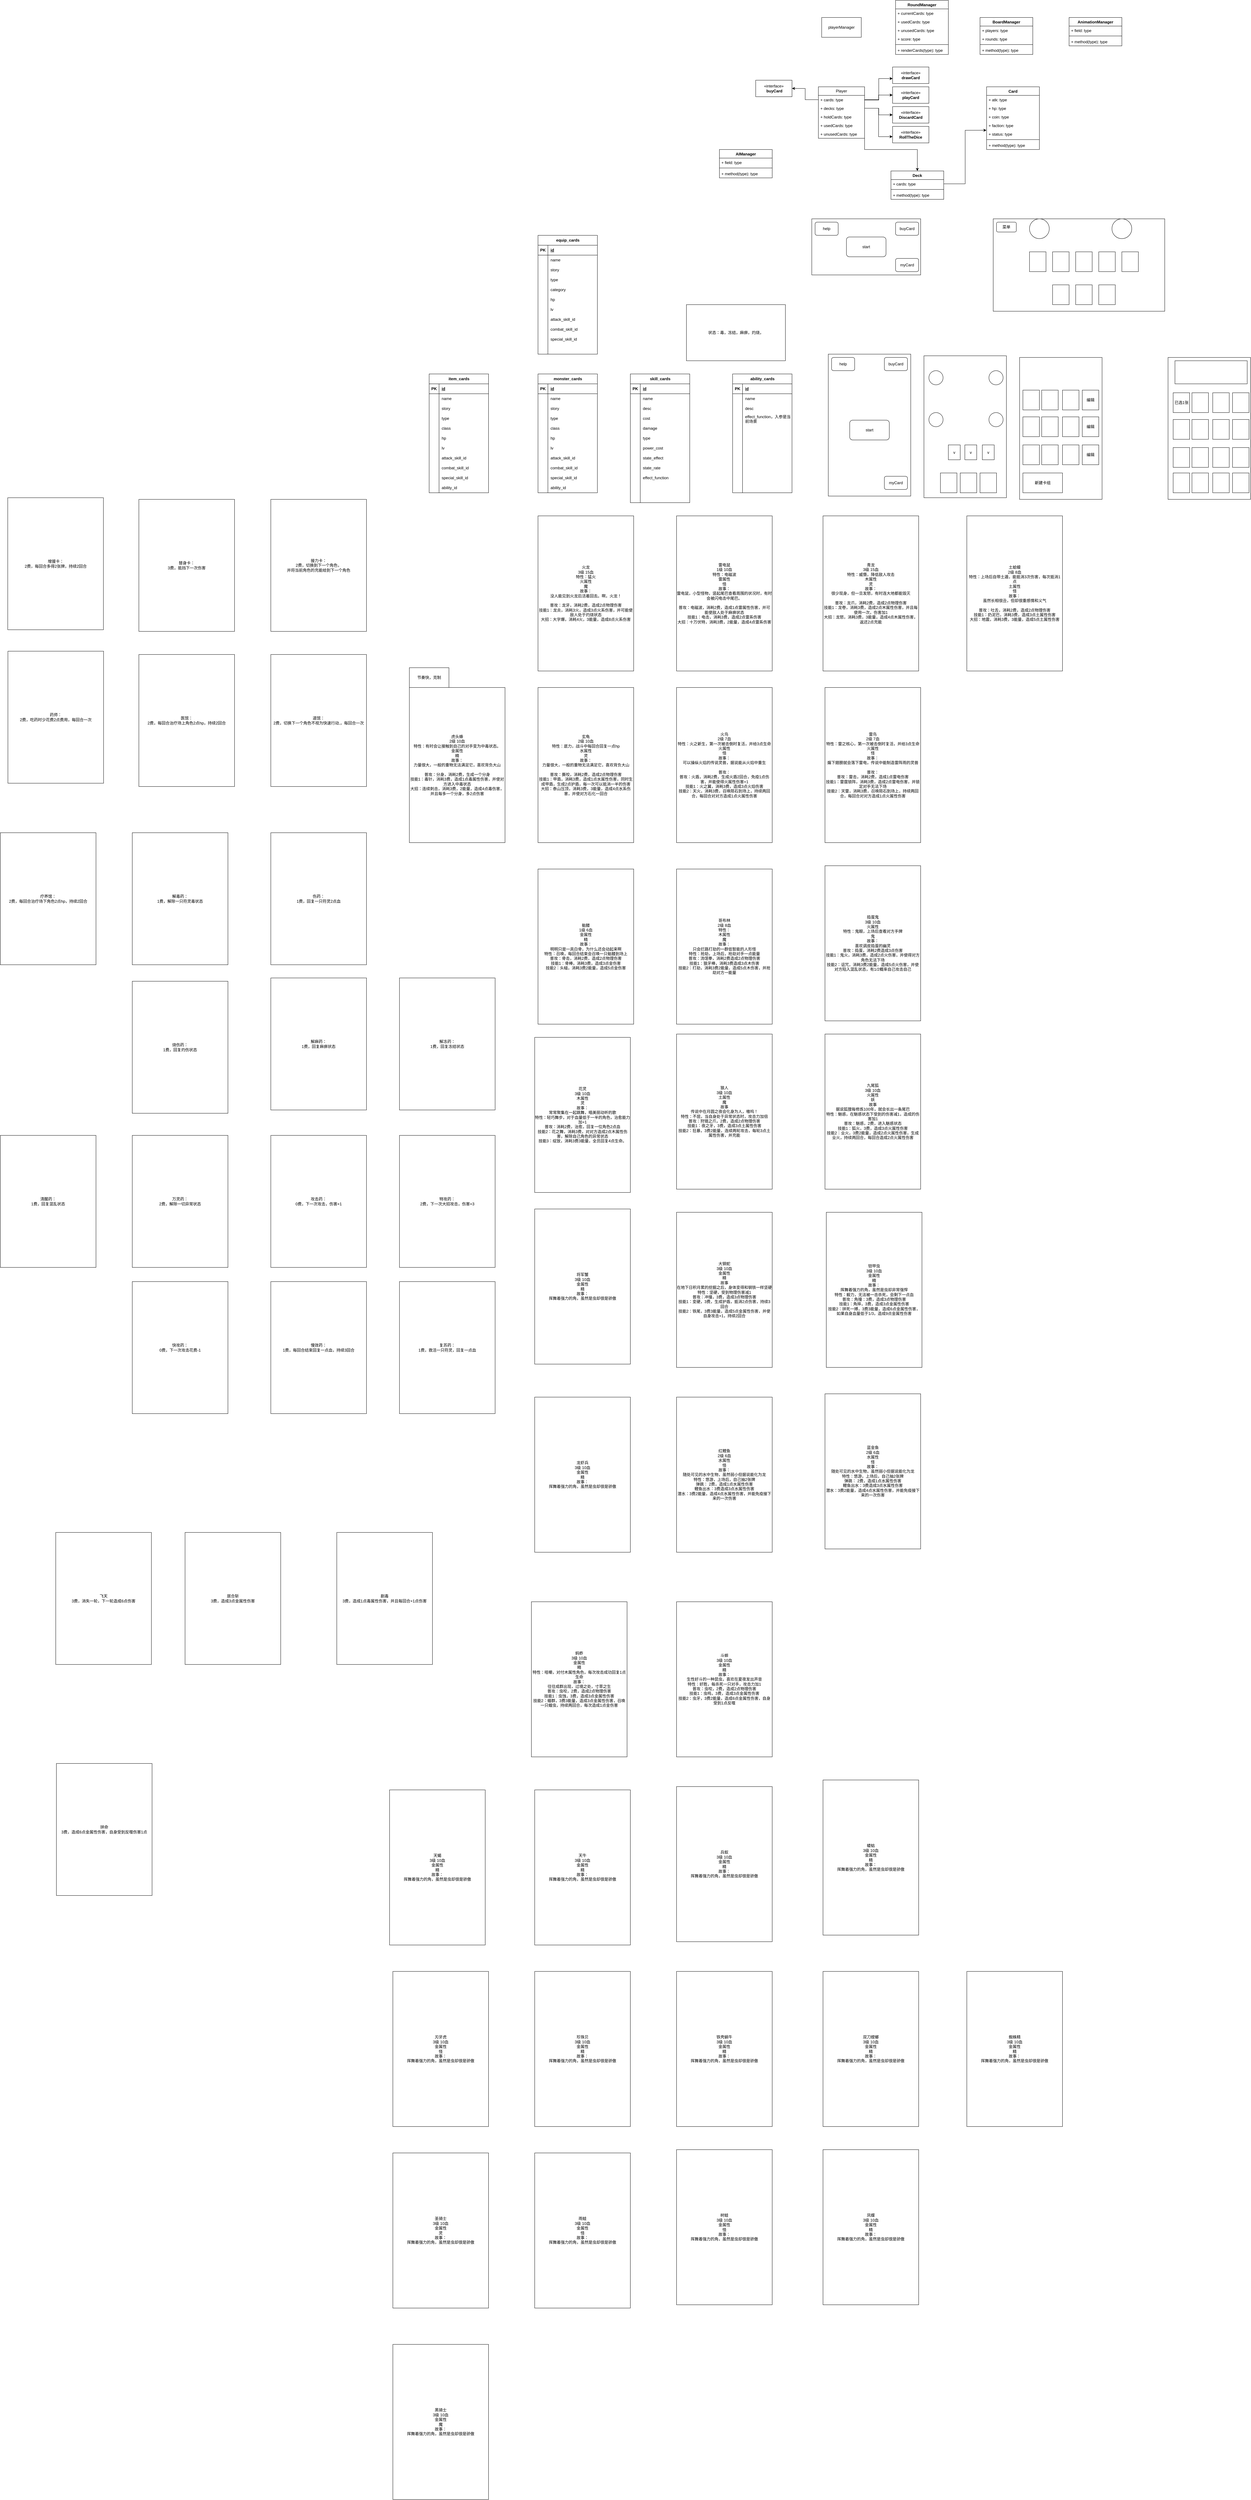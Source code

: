 <mxfile version="21.3.7" type="github">
  <diagram name="第 1 页" id="MNc6gyyGIOkFOuRA8HaN">
    <mxGraphModel dx="3728" dy="664" grid="1" gridSize="10" guides="1" tooltips="1" connect="1" arrows="1" fold="1" page="1" pageScale="1" pageWidth="827" pageHeight="1169" math="0" shadow="0">
      <root>
        <mxCell id="0" />
        <mxCell id="1" parent="0" />
        <mxCell id="waJKk4ikB9sFZJaaO0Lk-2" value="playerManager" style="rounded=0;whiteSpace=wrap;html=1;" parent="1" vertex="1">
          <mxGeometry x="110" y="120" width="120" height="60" as="geometry" />
        </mxCell>
        <mxCell id="waJKk4ikB9sFZJaaO0Lk-30" value="" style="edgeStyle=orthogonalEdgeStyle;rounded=0;orthogonalLoop=1;jettySize=auto;html=1;" parent="1" source="waJKk4ikB9sFZJaaO0Lk-8" target="waJKk4ikB9sFZJaaO0Lk-29" edge="1">
          <mxGeometry relative="1" as="geometry">
            <Array as="points">
              <mxPoint x="283" y="370" />
              <mxPoint x="283" y="305" />
            </Array>
          </mxGeometry>
        </mxCell>
        <mxCell id="waJKk4ikB9sFZJaaO0Lk-34" style="edgeStyle=orthogonalEdgeStyle;rounded=0;orthogonalLoop=1;jettySize=auto;html=1;exitX=1;exitY=0.5;exitDx=0;exitDy=0;entryX=0;entryY=0.5;entryDx=0;entryDy=0;" parent="1" source="waJKk4ikB9sFZJaaO0Lk-9" target="waJKk4ikB9sFZJaaO0Lk-31" edge="1">
          <mxGeometry relative="1" as="geometry" />
        </mxCell>
        <mxCell id="waJKk4ikB9sFZJaaO0Lk-8" value="Player" style="swimlane;fontStyle=0;childLayout=stackLayout;horizontal=1;startSize=26;fillColor=none;horizontalStack=0;resizeParent=1;resizeParentMax=0;resizeLast=0;collapsible=1;marginBottom=0;whiteSpace=wrap;html=1;" parent="1" vertex="1">
          <mxGeometry x="100" y="330" width="140" height="156" as="geometry" />
        </mxCell>
        <mxCell id="waJKk4ikB9sFZJaaO0Lk-9" value="+ cards: type" style="text;strokeColor=none;fillColor=none;align=left;verticalAlign=top;spacingLeft=4;spacingRight=4;overflow=hidden;rotatable=0;points=[[0,0.5],[1,0.5]];portConstraint=eastwest;whiteSpace=wrap;html=1;" parent="waJKk4ikB9sFZJaaO0Lk-8" vertex="1">
          <mxGeometry y="26" width="140" height="26" as="geometry" />
        </mxCell>
        <mxCell id="waJKk4ikB9sFZJaaO0Lk-45" value="+ decks: type" style="text;strokeColor=none;fillColor=none;align=left;verticalAlign=top;spacingLeft=4;spacingRight=4;overflow=hidden;rotatable=0;points=[[0,0.5],[1,0.5]];portConstraint=eastwest;whiteSpace=wrap;html=1;" parent="waJKk4ikB9sFZJaaO0Lk-8" vertex="1">
          <mxGeometry y="52" width="140" height="26" as="geometry" />
        </mxCell>
        <mxCell id="waJKk4ikB9sFZJaaO0Lk-46" value="+ holdCards: type" style="text;strokeColor=none;fillColor=none;align=left;verticalAlign=top;spacingLeft=4;spacingRight=4;overflow=hidden;rotatable=0;points=[[0,0.5],[1,0.5]];portConstraint=eastwest;whiteSpace=wrap;html=1;" parent="waJKk4ikB9sFZJaaO0Lk-8" vertex="1">
          <mxGeometry y="78" width="140" height="26" as="geometry" />
        </mxCell>
        <mxCell id="waJKk4ikB9sFZJaaO0Lk-47" value="+ usedCards: type" style="text;strokeColor=none;fillColor=none;align=left;verticalAlign=top;spacingLeft=4;spacingRight=4;overflow=hidden;rotatable=0;points=[[0,0.5],[1,0.5]];portConstraint=eastwest;whiteSpace=wrap;html=1;" parent="waJKk4ikB9sFZJaaO0Lk-8" vertex="1">
          <mxGeometry y="104" width="140" height="26" as="geometry" />
        </mxCell>
        <mxCell id="waJKk4ikB9sFZJaaO0Lk-23" value="+ unusedCards: type" style="text;strokeColor=none;fillColor=none;align=left;verticalAlign=top;spacingLeft=4;spacingRight=4;overflow=hidden;rotatable=0;points=[[0,0.5],[1,0.5]];portConstraint=eastwest;whiteSpace=wrap;html=1;" parent="waJKk4ikB9sFZJaaO0Lk-8" vertex="1">
          <mxGeometry y="130" width="140" height="26" as="geometry" />
        </mxCell>
        <mxCell id="waJKk4ikB9sFZJaaO0Lk-12" value="Card" style="swimlane;fontStyle=1;align=center;verticalAlign=top;childLayout=stackLayout;horizontal=1;startSize=26;horizontalStack=0;resizeParent=1;resizeParentMax=0;resizeLast=0;collapsible=1;marginBottom=0;whiteSpace=wrap;html=1;" parent="1" vertex="1">
          <mxGeometry x="610" y="330" width="160" height="190" as="geometry" />
        </mxCell>
        <mxCell id="waJKk4ikB9sFZJaaO0Lk-13" value="+ atk: type&lt;br&gt;" style="text;strokeColor=none;fillColor=none;align=left;verticalAlign=top;spacingLeft=4;spacingRight=4;overflow=hidden;rotatable=0;points=[[0,0.5],[1,0.5]];portConstraint=eastwest;whiteSpace=wrap;html=1;" parent="waJKk4ikB9sFZJaaO0Lk-12" vertex="1">
          <mxGeometry y="26" width="160" height="26" as="geometry" />
        </mxCell>
        <mxCell id="waJKk4ikB9sFZJaaO0Lk-20" value="+ hp: type" style="text;strokeColor=none;fillColor=none;align=left;verticalAlign=top;spacingLeft=4;spacingRight=4;overflow=hidden;rotatable=0;points=[[0,0.5],[1,0.5]];portConstraint=eastwest;whiteSpace=wrap;html=1;" parent="waJKk4ikB9sFZJaaO0Lk-12" vertex="1">
          <mxGeometry y="52" width="160" height="26" as="geometry" />
        </mxCell>
        <mxCell id="waJKk4ikB9sFZJaaO0Lk-21" value="+ coin: type" style="text;strokeColor=none;fillColor=none;align=left;verticalAlign=top;spacingLeft=4;spacingRight=4;overflow=hidden;rotatable=0;points=[[0,0.5],[1,0.5]];portConstraint=eastwest;whiteSpace=wrap;html=1;" parent="waJKk4ikB9sFZJaaO0Lk-12" vertex="1">
          <mxGeometry y="78" width="160" height="26" as="geometry" />
        </mxCell>
        <mxCell id="waJKk4ikB9sFZJaaO0Lk-50" value="+ faction: type" style="text;strokeColor=none;fillColor=none;align=left;verticalAlign=top;spacingLeft=4;spacingRight=4;overflow=hidden;rotatable=0;points=[[0,0.5],[1,0.5]];portConstraint=eastwest;whiteSpace=wrap;html=1;" parent="waJKk4ikB9sFZJaaO0Lk-12" vertex="1">
          <mxGeometry y="104" width="160" height="26" as="geometry" />
        </mxCell>
        <mxCell id="waJKk4ikB9sFZJaaO0Lk-55" value="+ status: type" style="text;strokeColor=none;fillColor=none;align=left;verticalAlign=top;spacingLeft=4;spacingRight=4;overflow=hidden;rotatable=0;points=[[0,0.5],[1,0.5]];portConstraint=eastwest;whiteSpace=wrap;html=1;" parent="waJKk4ikB9sFZJaaO0Lk-12" vertex="1">
          <mxGeometry y="130" width="160" height="26" as="geometry" />
        </mxCell>
        <mxCell id="waJKk4ikB9sFZJaaO0Lk-14" value="" style="line;strokeWidth=1;fillColor=none;align=left;verticalAlign=middle;spacingTop=-1;spacingLeft=3;spacingRight=3;rotatable=0;labelPosition=right;points=[];portConstraint=eastwest;strokeColor=inherit;" parent="waJKk4ikB9sFZJaaO0Lk-12" vertex="1">
          <mxGeometry y="156" width="160" height="8" as="geometry" />
        </mxCell>
        <mxCell id="waJKk4ikB9sFZJaaO0Lk-15" value="+ method(type): type" style="text;strokeColor=none;fillColor=none;align=left;verticalAlign=top;spacingLeft=4;spacingRight=4;overflow=hidden;rotatable=0;points=[[0,0.5],[1,0.5]];portConstraint=eastwest;whiteSpace=wrap;html=1;" parent="waJKk4ikB9sFZJaaO0Lk-12" vertex="1">
          <mxGeometry y="164" width="160" height="26" as="geometry" />
        </mxCell>
        <mxCell id="waJKk4ikB9sFZJaaO0Lk-16" value="Deck" style="swimlane;fontStyle=1;align=center;verticalAlign=top;childLayout=stackLayout;horizontal=1;startSize=26;horizontalStack=0;resizeParent=1;resizeParentMax=0;resizeLast=0;collapsible=1;marginBottom=0;whiteSpace=wrap;html=1;" parent="1" vertex="1">
          <mxGeometry x="320" y="585" width="160" height="86" as="geometry" />
        </mxCell>
        <mxCell id="waJKk4ikB9sFZJaaO0Lk-17" value="+ cards: type" style="text;strokeColor=none;fillColor=none;align=left;verticalAlign=top;spacingLeft=4;spacingRight=4;overflow=hidden;rotatable=0;points=[[0,0.5],[1,0.5]];portConstraint=eastwest;whiteSpace=wrap;html=1;" parent="waJKk4ikB9sFZJaaO0Lk-16" vertex="1">
          <mxGeometry y="26" width="160" height="26" as="geometry" />
        </mxCell>
        <mxCell id="waJKk4ikB9sFZJaaO0Lk-18" value="" style="line;strokeWidth=1;fillColor=none;align=left;verticalAlign=middle;spacingTop=-1;spacingLeft=3;spacingRight=3;rotatable=0;labelPosition=right;points=[];portConstraint=eastwest;strokeColor=inherit;" parent="waJKk4ikB9sFZJaaO0Lk-16" vertex="1">
          <mxGeometry y="52" width="160" height="8" as="geometry" />
        </mxCell>
        <mxCell id="waJKk4ikB9sFZJaaO0Lk-19" value="+ method(type): type" style="text;strokeColor=none;fillColor=none;align=left;verticalAlign=top;spacingLeft=4;spacingRight=4;overflow=hidden;rotatable=0;points=[[0,0.5],[1,0.5]];portConstraint=eastwest;whiteSpace=wrap;html=1;" parent="waJKk4ikB9sFZJaaO0Lk-16" vertex="1">
          <mxGeometry y="60" width="160" height="26" as="geometry" />
        </mxCell>
        <mxCell id="waJKk4ikB9sFZJaaO0Lk-24" value="BoardManager" style="swimlane;fontStyle=1;align=center;verticalAlign=top;childLayout=stackLayout;horizontal=1;startSize=26;horizontalStack=0;resizeParent=1;resizeParentMax=0;resizeLast=0;collapsible=1;marginBottom=0;whiteSpace=wrap;html=1;" parent="1" vertex="1">
          <mxGeometry x="590" y="120" width="160" height="112" as="geometry" />
        </mxCell>
        <mxCell id="waJKk4ikB9sFZJaaO0Lk-25" value="+ players: type" style="text;strokeColor=none;fillColor=none;align=left;verticalAlign=top;spacingLeft=4;spacingRight=4;overflow=hidden;rotatable=0;points=[[0,0.5],[1,0.5]];portConstraint=eastwest;whiteSpace=wrap;html=1;" parent="waJKk4ikB9sFZJaaO0Lk-24" vertex="1">
          <mxGeometry y="26" width="160" height="26" as="geometry" />
        </mxCell>
        <mxCell id="waJKk4ikB9sFZJaaO0Lk-28" value="+ rounds: type" style="text;strokeColor=none;fillColor=none;align=left;verticalAlign=top;spacingLeft=4;spacingRight=4;overflow=hidden;rotatable=0;points=[[0,0.5],[1,0.5]];portConstraint=eastwest;whiteSpace=wrap;html=1;" parent="waJKk4ikB9sFZJaaO0Lk-24" vertex="1">
          <mxGeometry y="52" width="160" height="26" as="geometry" />
        </mxCell>
        <mxCell id="waJKk4ikB9sFZJaaO0Lk-26" value="" style="line;strokeWidth=1;fillColor=none;align=left;verticalAlign=middle;spacingTop=-1;spacingLeft=3;spacingRight=3;rotatable=0;labelPosition=right;points=[];portConstraint=eastwest;strokeColor=inherit;" parent="waJKk4ikB9sFZJaaO0Lk-24" vertex="1">
          <mxGeometry y="78" width="160" height="8" as="geometry" />
        </mxCell>
        <mxCell id="waJKk4ikB9sFZJaaO0Lk-27" value="+ method(type): type" style="text;strokeColor=none;fillColor=none;align=left;verticalAlign=top;spacingLeft=4;spacingRight=4;overflow=hidden;rotatable=0;points=[[0,0.5],[1,0.5]];portConstraint=eastwest;whiteSpace=wrap;html=1;" parent="waJKk4ikB9sFZJaaO0Lk-24" vertex="1">
          <mxGeometry y="86" width="160" height="26" as="geometry" />
        </mxCell>
        <mxCell id="waJKk4ikB9sFZJaaO0Lk-29" value="«interface»&lt;br&gt;&lt;b&gt;drawCard&lt;/b&gt;" style="html=1;whiteSpace=wrap;" parent="1" vertex="1">
          <mxGeometry x="325" y="270" width="110" height="50" as="geometry" />
        </mxCell>
        <mxCell id="waJKk4ikB9sFZJaaO0Lk-31" value="«interface»&lt;br&gt;&lt;b&gt;playCard&lt;/b&gt;" style="html=1;whiteSpace=wrap;" parent="1" vertex="1">
          <mxGeometry x="325" y="330" width="110" height="50" as="geometry" />
        </mxCell>
        <mxCell id="waJKk4ikB9sFZJaaO0Lk-32" value="«interface»&lt;br&gt;&lt;b&gt;RollTheDice&lt;/b&gt;" style="html=1;whiteSpace=wrap;" parent="1" vertex="1">
          <mxGeometry x="325" y="450" width="110" height="50" as="geometry" />
        </mxCell>
        <mxCell id="waJKk4ikB9sFZJaaO0Lk-37" value="RoundManager" style="swimlane;fontStyle=1;align=center;verticalAlign=top;childLayout=stackLayout;horizontal=1;startSize=26;horizontalStack=0;resizeParent=1;resizeParentMax=0;resizeLast=0;collapsible=1;marginBottom=0;whiteSpace=wrap;html=1;" parent="1" vertex="1">
          <mxGeometry x="334" y="68" width="160" height="164" as="geometry" />
        </mxCell>
        <mxCell id="waJKk4ikB9sFZJaaO0Lk-38" value="+ currentCards: type" style="text;strokeColor=none;fillColor=none;align=left;verticalAlign=top;spacingLeft=4;spacingRight=4;overflow=hidden;rotatable=0;points=[[0,0.5],[1,0.5]];portConstraint=eastwest;whiteSpace=wrap;html=1;" parent="waJKk4ikB9sFZJaaO0Lk-37" vertex="1">
          <mxGeometry y="26" width="160" height="26" as="geometry" />
        </mxCell>
        <mxCell id="waJKk4ikB9sFZJaaO0Lk-39" value="+ usedCards: type" style="text;strokeColor=none;fillColor=none;align=left;verticalAlign=top;spacingLeft=4;spacingRight=4;overflow=hidden;rotatable=0;points=[[0,0.5],[1,0.5]];portConstraint=eastwest;whiteSpace=wrap;html=1;" parent="waJKk4ikB9sFZJaaO0Lk-37" vertex="1">
          <mxGeometry y="52" width="160" height="26" as="geometry" />
        </mxCell>
        <mxCell id="waJKk4ikB9sFZJaaO0Lk-49" value="+ unusedCards: type" style="text;strokeColor=none;fillColor=none;align=left;verticalAlign=top;spacingLeft=4;spacingRight=4;overflow=hidden;rotatable=0;points=[[0,0.5],[1,0.5]];portConstraint=eastwest;whiteSpace=wrap;html=1;" parent="waJKk4ikB9sFZJaaO0Lk-37" vertex="1">
          <mxGeometry y="78" width="160" height="26" as="geometry" />
        </mxCell>
        <mxCell id="waJKk4ikB9sFZJaaO0Lk-44" value="+ score: type" style="text;strokeColor=none;fillColor=none;align=left;verticalAlign=top;spacingLeft=4;spacingRight=4;overflow=hidden;rotatable=0;points=[[0,0.5],[1,0.5]];portConstraint=eastwest;whiteSpace=wrap;html=1;" parent="waJKk4ikB9sFZJaaO0Lk-37" vertex="1">
          <mxGeometry y="104" width="160" height="26" as="geometry" />
        </mxCell>
        <mxCell id="waJKk4ikB9sFZJaaO0Lk-40" value="" style="line;strokeWidth=1;fillColor=none;align=left;verticalAlign=middle;spacingTop=-1;spacingLeft=3;spacingRight=3;rotatable=0;labelPosition=right;points=[];portConstraint=eastwest;strokeColor=inherit;" parent="waJKk4ikB9sFZJaaO0Lk-37" vertex="1">
          <mxGeometry y="130" width="160" height="8" as="geometry" />
        </mxCell>
        <mxCell id="waJKk4ikB9sFZJaaO0Lk-41" value="+ renderCards(type): type" style="text;strokeColor=none;fillColor=none;align=left;verticalAlign=top;spacingLeft=4;spacingRight=4;overflow=hidden;rotatable=0;points=[[0,0.5],[1,0.5]];portConstraint=eastwest;whiteSpace=wrap;html=1;" parent="waJKk4ikB9sFZJaaO0Lk-37" vertex="1">
          <mxGeometry y="138" width="160" height="26" as="geometry" />
        </mxCell>
        <mxCell id="waJKk4ikB9sFZJaaO0Lk-51" value="AnimationManager" style="swimlane;fontStyle=1;align=center;verticalAlign=top;childLayout=stackLayout;horizontal=1;startSize=26;horizontalStack=0;resizeParent=1;resizeParentMax=0;resizeLast=0;collapsible=1;marginBottom=0;whiteSpace=wrap;html=1;" parent="1" vertex="1">
          <mxGeometry x="860" y="120" width="160" height="86" as="geometry" />
        </mxCell>
        <mxCell id="waJKk4ikB9sFZJaaO0Lk-52" value="+ field: type" style="text;strokeColor=none;fillColor=none;align=left;verticalAlign=top;spacingLeft=4;spacingRight=4;overflow=hidden;rotatable=0;points=[[0,0.5],[1,0.5]];portConstraint=eastwest;whiteSpace=wrap;html=1;" parent="waJKk4ikB9sFZJaaO0Lk-51" vertex="1">
          <mxGeometry y="26" width="160" height="26" as="geometry" />
        </mxCell>
        <mxCell id="waJKk4ikB9sFZJaaO0Lk-53" value="" style="line;strokeWidth=1;fillColor=none;align=left;verticalAlign=middle;spacingTop=-1;spacingLeft=3;spacingRight=3;rotatable=0;labelPosition=right;points=[];portConstraint=eastwest;strokeColor=inherit;" parent="waJKk4ikB9sFZJaaO0Lk-51" vertex="1">
          <mxGeometry y="52" width="160" height="8" as="geometry" />
        </mxCell>
        <mxCell id="waJKk4ikB9sFZJaaO0Lk-54" value="+ method(type): type" style="text;strokeColor=none;fillColor=none;align=left;verticalAlign=top;spacingLeft=4;spacingRight=4;overflow=hidden;rotatable=0;points=[[0,0.5],[1,0.5]];portConstraint=eastwest;whiteSpace=wrap;html=1;" parent="waJKk4ikB9sFZJaaO0Lk-51" vertex="1">
          <mxGeometry y="60" width="160" height="26" as="geometry" />
        </mxCell>
        <mxCell id="waJKk4ikB9sFZJaaO0Lk-56" style="edgeStyle=orthogonalEdgeStyle;rounded=0;orthogonalLoop=1;jettySize=auto;html=1;exitX=1;exitY=0.5;exitDx=0;exitDy=0;" parent="1" source="waJKk4ikB9sFZJaaO0Lk-45" target="waJKk4ikB9sFZJaaO0Lk-16" edge="1">
          <mxGeometry relative="1" as="geometry">
            <Array as="points">
              <mxPoint x="240" y="520" />
              <mxPoint x="400" y="520" />
            </Array>
          </mxGeometry>
        </mxCell>
        <mxCell id="waJKk4ikB9sFZJaaO0Lk-57" style="edgeStyle=orthogonalEdgeStyle;rounded=0;orthogonalLoop=1;jettySize=auto;html=1;exitX=1;exitY=0.5;exitDx=0;exitDy=0;entryX=-0.004;entryY=0.064;entryDx=0;entryDy=0;entryPerimeter=0;" parent="1" source="waJKk4ikB9sFZJaaO0Lk-17" target="waJKk4ikB9sFZJaaO0Lk-55" edge="1">
          <mxGeometry relative="1" as="geometry" />
        </mxCell>
        <mxCell id="waJKk4ikB9sFZJaaO0Lk-58" value="«interface»&lt;br&gt;&lt;b&gt;DiscardCard&lt;/b&gt;" style="html=1;whiteSpace=wrap;" parent="1" vertex="1">
          <mxGeometry x="325" y="390" width="110" height="50" as="geometry" />
        </mxCell>
        <mxCell id="waJKk4ikB9sFZJaaO0Lk-59" style="edgeStyle=orthogonalEdgeStyle;rounded=0;orthogonalLoop=1;jettySize=auto;html=1;exitX=1;exitY=0.5;exitDx=0;exitDy=0;entryX=0;entryY=0.5;entryDx=0;entryDy=0;" parent="1" source="waJKk4ikB9sFZJaaO0Lk-45" target="waJKk4ikB9sFZJaaO0Lk-58" edge="1">
          <mxGeometry relative="1" as="geometry">
            <Array as="points">
              <mxPoint x="283" y="395" />
              <mxPoint x="283" y="415" />
            </Array>
          </mxGeometry>
        </mxCell>
        <mxCell id="waJKk4ikB9sFZJaaO0Lk-60" style="edgeStyle=orthogonalEdgeStyle;rounded=0;orthogonalLoop=1;jettySize=auto;html=1;exitX=1;exitY=0.5;exitDx=0;exitDy=0;entryX=-0.001;entryY=0.621;entryDx=0;entryDy=0;entryPerimeter=0;" parent="1" source="waJKk4ikB9sFZJaaO0Lk-45" target="waJKk4ikB9sFZJaaO0Lk-32" edge="1">
          <mxGeometry relative="1" as="geometry" />
        </mxCell>
        <mxCell id="waJKk4ikB9sFZJaaO0Lk-61" value="«interface»&lt;br&gt;&lt;b&gt;&amp;nbsp;buyCard&lt;/b&gt;" style="html=1;whiteSpace=wrap;" parent="1" vertex="1">
          <mxGeometry x="-90" y="310" width="110" height="50" as="geometry" />
        </mxCell>
        <mxCell id="waJKk4ikB9sFZJaaO0Lk-62" style="edgeStyle=orthogonalEdgeStyle;rounded=0;orthogonalLoop=1;jettySize=auto;html=1;exitX=0;exitY=0.5;exitDx=0;exitDy=0;entryX=1;entryY=0.5;entryDx=0;entryDy=0;" parent="1" source="waJKk4ikB9sFZJaaO0Lk-9" target="waJKk4ikB9sFZJaaO0Lk-61" edge="1">
          <mxGeometry relative="1" as="geometry" />
        </mxCell>
        <mxCell id="waJKk4ikB9sFZJaaO0Lk-63" value="" style="rounded=0;whiteSpace=wrap;html=1;" parent="1" vertex="1">
          <mxGeometry x="80" y="730" width="330" height="170" as="geometry" />
        </mxCell>
        <mxCell id="waJKk4ikB9sFZJaaO0Lk-64" value="start" style="rounded=1;whiteSpace=wrap;html=1;" parent="1" vertex="1">
          <mxGeometry x="185" y="785" width="120" height="60" as="geometry" />
        </mxCell>
        <mxCell id="waJKk4ikB9sFZJaaO0Lk-65" value="buyCard" style="rounded=1;whiteSpace=wrap;html=1;" parent="1" vertex="1">
          <mxGeometry x="334" y="740" width="70" height="40" as="geometry" />
        </mxCell>
        <mxCell id="waJKk4ikB9sFZJaaO0Lk-66" value="myCard" style="rounded=1;whiteSpace=wrap;html=1;" parent="1" vertex="1">
          <mxGeometry x="334" y="850" width="70" height="40" as="geometry" />
        </mxCell>
        <mxCell id="waJKk4ikB9sFZJaaO0Lk-67" value="help" style="rounded=1;whiteSpace=wrap;html=1;" parent="1" vertex="1">
          <mxGeometry x="90" y="740" width="70" height="40" as="geometry" />
        </mxCell>
        <mxCell id="waJKk4ikB9sFZJaaO0Lk-70" value="" style="rounded=0;whiteSpace=wrap;html=1;" parent="1" vertex="1">
          <mxGeometry x="130" y="1140" width="250" height="430" as="geometry" />
        </mxCell>
        <mxCell id="waJKk4ikB9sFZJaaO0Lk-71" value="start" style="rounded=1;whiteSpace=wrap;html=1;" parent="1" vertex="1">
          <mxGeometry x="195" y="1340" width="120" height="60" as="geometry" />
        </mxCell>
        <mxCell id="waJKk4ikB9sFZJaaO0Lk-72" value="myCard" style="rounded=1;whiteSpace=wrap;html=1;" parent="1" vertex="1">
          <mxGeometry x="300" y="1510" width="70" height="40" as="geometry" />
        </mxCell>
        <mxCell id="waJKk4ikB9sFZJaaO0Lk-73" value="buyCard" style="rounded=1;whiteSpace=wrap;html=1;" parent="1" vertex="1">
          <mxGeometry x="300" y="1150" width="70" height="40" as="geometry" />
        </mxCell>
        <mxCell id="waJKk4ikB9sFZJaaO0Lk-74" value="help" style="rounded=1;whiteSpace=wrap;html=1;" parent="1" vertex="1">
          <mxGeometry x="140" y="1150" width="70" height="40" as="geometry" />
        </mxCell>
        <mxCell id="waJKk4ikB9sFZJaaO0Lk-75" value="" style="rounded=0;whiteSpace=wrap;html=1;" parent="1" vertex="1">
          <mxGeometry x="630" y="730" width="520" height="280" as="geometry" />
        </mxCell>
        <mxCell id="waJKk4ikB9sFZJaaO0Lk-76" value="" style="rounded=0;whiteSpace=wrap;html=1;" parent="1" vertex="1">
          <mxGeometry x="810" y="930" width="50" height="60" as="geometry" />
        </mxCell>
        <mxCell id="waJKk4ikB9sFZJaaO0Lk-77" value="" style="rounded=0;whiteSpace=wrap;html=1;" parent="1" vertex="1">
          <mxGeometry x="880" y="930" width="50" height="60" as="geometry" />
        </mxCell>
        <mxCell id="waJKk4ikB9sFZJaaO0Lk-78" value="" style="rounded=0;whiteSpace=wrap;html=1;" parent="1" vertex="1">
          <mxGeometry x="950" y="930" width="50" height="60" as="geometry" />
        </mxCell>
        <mxCell id="waJKk4ikB9sFZJaaO0Lk-79" value="" style="rounded=0;whiteSpace=wrap;html=1;" parent="1" vertex="1">
          <mxGeometry x="740" y="830" width="50" height="60" as="geometry" />
        </mxCell>
        <mxCell id="waJKk4ikB9sFZJaaO0Lk-80" value="" style="rounded=0;whiteSpace=wrap;html=1;" parent="1" vertex="1">
          <mxGeometry x="810" y="830" width="50" height="60" as="geometry" />
        </mxCell>
        <mxCell id="waJKk4ikB9sFZJaaO0Lk-81" value="" style="rounded=0;whiteSpace=wrap;html=1;" parent="1" vertex="1">
          <mxGeometry x="880" y="830" width="50" height="60" as="geometry" />
        </mxCell>
        <mxCell id="waJKk4ikB9sFZJaaO0Lk-82" value="" style="rounded=0;whiteSpace=wrap;html=1;" parent="1" vertex="1">
          <mxGeometry x="950" y="830" width="50" height="60" as="geometry" />
        </mxCell>
        <mxCell id="waJKk4ikB9sFZJaaO0Lk-83" value="" style="rounded=0;whiteSpace=wrap;html=1;" parent="1" vertex="1">
          <mxGeometry x="1020" y="830" width="50" height="60" as="geometry" />
        </mxCell>
        <mxCell id="waJKk4ikB9sFZJaaO0Lk-84" value="" style="ellipse;whiteSpace=wrap;html=1;aspect=fixed;" parent="1" vertex="1">
          <mxGeometry x="740" y="730" width="60" height="60" as="geometry" />
        </mxCell>
        <mxCell id="waJKk4ikB9sFZJaaO0Lk-85" value="" style="ellipse;whiteSpace=wrap;html=1;aspect=fixed;" parent="1" vertex="1">
          <mxGeometry x="990" y="730" width="60" height="60" as="geometry" />
        </mxCell>
        <mxCell id="waJKk4ikB9sFZJaaO0Lk-88" value="菜单" style="rounded=1;whiteSpace=wrap;html=1;" parent="1" vertex="1">
          <mxGeometry x="640" y="740" width="60" height="30" as="geometry" />
        </mxCell>
        <mxCell id="waJKk4ikB9sFZJaaO0Lk-89" value="" style="rounded=0;whiteSpace=wrap;html=1;" parent="1" vertex="1">
          <mxGeometry x="710" y="1150" width="250" height="430" as="geometry" />
        </mxCell>
        <mxCell id="waJKk4ikB9sFZJaaO0Lk-90" value="" style="rounded=0;whiteSpace=wrap;html=1;" parent="1" vertex="1">
          <mxGeometry x="720" y="1249" width="50" height="60" as="geometry" />
        </mxCell>
        <mxCell id="waJKk4ikB9sFZJaaO0Lk-91" value="" style="rounded=0;whiteSpace=wrap;html=1;" parent="1" vertex="1">
          <mxGeometry x="777" y="1249" width="50" height="60" as="geometry" />
        </mxCell>
        <mxCell id="waJKk4ikB9sFZJaaO0Lk-92" value="" style="rounded=0;whiteSpace=wrap;html=1;" parent="1" vertex="1">
          <mxGeometry x="840" y="1249" width="50" height="60" as="geometry" />
        </mxCell>
        <mxCell id="waJKk4ikB9sFZJaaO0Lk-93" value="编辑" style="rounded=0;whiteSpace=wrap;html=1;" parent="1" vertex="1">
          <mxGeometry x="900" y="1249" width="50" height="60" as="geometry" />
        </mxCell>
        <mxCell id="waJKk4ikB9sFZJaaO0Lk-94" value="" style="rounded=0;whiteSpace=wrap;html=1;" parent="1" vertex="1">
          <mxGeometry x="720" y="1330" width="50" height="60" as="geometry" />
        </mxCell>
        <mxCell id="waJKk4ikB9sFZJaaO0Lk-95" value="" style="rounded=0;whiteSpace=wrap;html=1;" parent="1" vertex="1">
          <mxGeometry x="777" y="1330" width="50" height="60" as="geometry" />
        </mxCell>
        <mxCell id="waJKk4ikB9sFZJaaO0Lk-96" value="" style="rounded=0;whiteSpace=wrap;html=1;" parent="1" vertex="1">
          <mxGeometry x="840" y="1330" width="50" height="60" as="geometry" />
        </mxCell>
        <mxCell id="waJKk4ikB9sFZJaaO0Lk-97" value="编辑" style="rounded=0;whiteSpace=wrap;html=1;" parent="1" vertex="1">
          <mxGeometry x="900" y="1330" width="50" height="60" as="geometry" />
        </mxCell>
        <mxCell id="waJKk4ikB9sFZJaaO0Lk-98" value="" style="rounded=0;whiteSpace=wrap;html=1;" parent="1" vertex="1">
          <mxGeometry x="720" y="1415" width="50" height="60" as="geometry" />
        </mxCell>
        <mxCell id="waJKk4ikB9sFZJaaO0Lk-99" value="" style="rounded=0;whiteSpace=wrap;html=1;" parent="1" vertex="1">
          <mxGeometry x="777" y="1415" width="50" height="60" as="geometry" />
        </mxCell>
        <mxCell id="waJKk4ikB9sFZJaaO0Lk-100" value="" style="rounded=0;whiteSpace=wrap;html=1;" parent="1" vertex="1">
          <mxGeometry x="840" y="1415" width="50" height="60" as="geometry" />
        </mxCell>
        <mxCell id="waJKk4ikB9sFZJaaO0Lk-101" value="编辑" style="rounded=0;whiteSpace=wrap;html=1;" parent="1" vertex="1">
          <mxGeometry x="900" y="1415" width="50" height="60" as="geometry" />
        </mxCell>
        <mxCell id="waJKk4ikB9sFZJaaO0Lk-106" value="" style="rounded=0;whiteSpace=wrap;html=1;" parent="1" vertex="1">
          <mxGeometry x="1160" y="1150" width="250" height="430" as="geometry" />
        </mxCell>
        <mxCell id="waJKk4ikB9sFZJaaO0Lk-108" value="" style="rounded=0;whiteSpace=wrap;html=1;" parent="1" vertex="1">
          <mxGeometry x="1181" y="1160" width="219" height="70" as="geometry" />
        </mxCell>
        <mxCell id="waJKk4ikB9sFZJaaO0Lk-109" value="新建卡组" style="rounded=0;whiteSpace=wrap;html=1;" parent="1" vertex="1">
          <mxGeometry x="720" y="1500" width="120" height="60" as="geometry" />
        </mxCell>
        <mxCell id="waJKk4ikB9sFZJaaO0Lk-122" value="已选1张" style="rounded=0;whiteSpace=wrap;html=1;" parent="1" vertex="1">
          <mxGeometry x="1175.5" y="1257" width="50" height="60" as="geometry" />
        </mxCell>
        <mxCell id="waJKk4ikB9sFZJaaO0Lk-123" value="" style="rounded=0;whiteSpace=wrap;html=1;" parent="1" vertex="1">
          <mxGeometry x="1232.5" y="1257" width="50" height="60" as="geometry" />
        </mxCell>
        <mxCell id="waJKk4ikB9sFZJaaO0Lk-124" value="" style="rounded=0;whiteSpace=wrap;html=1;" parent="1" vertex="1">
          <mxGeometry x="1295.5" y="1257" width="50" height="60" as="geometry" />
        </mxCell>
        <mxCell id="waJKk4ikB9sFZJaaO0Lk-125" value="" style="rounded=0;whiteSpace=wrap;html=1;" parent="1" vertex="1">
          <mxGeometry x="1355.5" y="1257" width="50" height="60" as="geometry" />
        </mxCell>
        <mxCell id="waJKk4ikB9sFZJaaO0Lk-126" value="" style="rounded=0;whiteSpace=wrap;html=1;" parent="1" vertex="1">
          <mxGeometry x="1175.5" y="1338" width="50" height="60" as="geometry" />
        </mxCell>
        <mxCell id="waJKk4ikB9sFZJaaO0Lk-127" value="" style="rounded=0;whiteSpace=wrap;html=1;" parent="1" vertex="1">
          <mxGeometry x="1232.5" y="1338" width="50" height="60" as="geometry" />
        </mxCell>
        <mxCell id="waJKk4ikB9sFZJaaO0Lk-128" value="" style="rounded=0;whiteSpace=wrap;html=1;" parent="1" vertex="1">
          <mxGeometry x="1295.5" y="1338" width="50" height="60" as="geometry" />
        </mxCell>
        <mxCell id="waJKk4ikB9sFZJaaO0Lk-129" value="" style="rounded=0;whiteSpace=wrap;html=1;" parent="1" vertex="1">
          <mxGeometry x="1355.5" y="1338" width="50" height="60" as="geometry" />
        </mxCell>
        <mxCell id="waJKk4ikB9sFZJaaO0Lk-130" value="" style="rounded=0;whiteSpace=wrap;html=1;" parent="1" vertex="1">
          <mxGeometry x="1175.5" y="1423" width="50" height="60" as="geometry" />
        </mxCell>
        <mxCell id="waJKk4ikB9sFZJaaO0Lk-131" value="" style="rounded=0;whiteSpace=wrap;html=1;" parent="1" vertex="1">
          <mxGeometry x="1232.5" y="1423" width="50" height="60" as="geometry" />
        </mxCell>
        <mxCell id="waJKk4ikB9sFZJaaO0Lk-132" value="" style="rounded=0;whiteSpace=wrap;html=1;" parent="1" vertex="1">
          <mxGeometry x="1295.5" y="1423" width="50" height="60" as="geometry" />
        </mxCell>
        <mxCell id="waJKk4ikB9sFZJaaO0Lk-133" value="" style="rounded=0;whiteSpace=wrap;html=1;" parent="1" vertex="1">
          <mxGeometry x="1355.5" y="1423" width="50" height="60" as="geometry" />
        </mxCell>
        <mxCell id="waJKk4ikB9sFZJaaO0Lk-134" value="" style="rounded=0;whiteSpace=wrap;html=1;" parent="1" vertex="1">
          <mxGeometry x="1175.5" y="1500" width="50" height="60" as="geometry" />
        </mxCell>
        <mxCell id="waJKk4ikB9sFZJaaO0Lk-135" value="" style="rounded=0;whiteSpace=wrap;html=1;" parent="1" vertex="1">
          <mxGeometry x="1232.5" y="1500" width="50" height="60" as="geometry" />
        </mxCell>
        <mxCell id="waJKk4ikB9sFZJaaO0Lk-136" value="" style="rounded=0;whiteSpace=wrap;html=1;" parent="1" vertex="1">
          <mxGeometry x="1295.5" y="1500" width="50" height="60" as="geometry" />
        </mxCell>
        <mxCell id="waJKk4ikB9sFZJaaO0Lk-137" value="" style="rounded=0;whiteSpace=wrap;html=1;" parent="1" vertex="1">
          <mxGeometry x="1355.5" y="1500" width="50" height="60" as="geometry" />
        </mxCell>
        <mxCell id="waJKk4ikB9sFZJaaO0Lk-141" value="AIManager" style="swimlane;fontStyle=1;align=center;verticalAlign=top;childLayout=stackLayout;horizontal=1;startSize=26;horizontalStack=0;resizeParent=1;resizeParentMax=0;resizeLast=0;collapsible=1;marginBottom=0;whiteSpace=wrap;html=1;" parent="1" vertex="1">
          <mxGeometry x="-200" y="520" width="160" height="86" as="geometry" />
        </mxCell>
        <mxCell id="waJKk4ikB9sFZJaaO0Lk-142" value="+ field: type" style="text;strokeColor=none;fillColor=none;align=left;verticalAlign=top;spacingLeft=4;spacingRight=4;overflow=hidden;rotatable=0;points=[[0,0.5],[1,0.5]];portConstraint=eastwest;whiteSpace=wrap;html=1;" parent="waJKk4ikB9sFZJaaO0Lk-141" vertex="1">
          <mxGeometry y="26" width="160" height="26" as="geometry" />
        </mxCell>
        <mxCell id="waJKk4ikB9sFZJaaO0Lk-143" value="" style="line;strokeWidth=1;fillColor=none;align=left;verticalAlign=middle;spacingTop=-1;spacingLeft=3;spacingRight=3;rotatable=0;labelPosition=right;points=[];portConstraint=eastwest;strokeColor=inherit;" parent="waJKk4ikB9sFZJaaO0Lk-141" vertex="1">
          <mxGeometry y="52" width="160" height="8" as="geometry" />
        </mxCell>
        <mxCell id="waJKk4ikB9sFZJaaO0Lk-144" value="+ method(type): type" style="text;strokeColor=none;fillColor=none;align=left;verticalAlign=top;spacingLeft=4;spacingRight=4;overflow=hidden;rotatable=0;points=[[0,0.5],[1,0.5]];portConstraint=eastwest;whiteSpace=wrap;html=1;" parent="waJKk4ikB9sFZJaaO0Lk-141" vertex="1">
          <mxGeometry y="60" width="160" height="26" as="geometry" />
        </mxCell>
        <mxCell id="waJKk4ikB9sFZJaaO0Lk-145" value="" style="rounded=0;whiteSpace=wrap;html=1;" parent="1" vertex="1">
          <mxGeometry x="420" y="1145" width="250" height="430" as="geometry" />
        </mxCell>
        <mxCell id="waJKk4ikB9sFZJaaO0Lk-147" value="" style="ellipse;whiteSpace=wrap;html=1;aspect=fixed;" parent="1" vertex="1">
          <mxGeometry x="435" y="1317" width="43" height="43" as="geometry" />
        </mxCell>
        <mxCell id="waJKk4ikB9sFZJaaO0Lk-150" value="" style="rounded=0;whiteSpace=wrap;html=1;" parent="1" vertex="1">
          <mxGeometry x="470" y="1500" width="50" height="60" as="geometry" />
        </mxCell>
        <mxCell id="waJKk4ikB9sFZJaaO0Lk-151" value="" style="rounded=0;whiteSpace=wrap;html=1;" parent="1" vertex="1">
          <mxGeometry x="530" y="1500" width="50" height="60" as="geometry" />
        </mxCell>
        <mxCell id="waJKk4ikB9sFZJaaO0Lk-152" value="" style="rounded=0;whiteSpace=wrap;html=1;" parent="1" vertex="1">
          <mxGeometry x="590" y="1500" width="50" height="60" as="geometry" />
        </mxCell>
        <mxCell id="waJKk4ikB9sFZJaaO0Lk-157" value="v" style="rounded=0;whiteSpace=wrap;html=1;" parent="1" vertex="1">
          <mxGeometry x="494" y="1415" width="36" height="45" as="geometry" />
        </mxCell>
        <mxCell id="waJKk4ikB9sFZJaaO0Lk-158" value="v" style="rounded=0;whiteSpace=wrap;html=1;" parent="1" vertex="1">
          <mxGeometry x="544" y="1415" width="36" height="45" as="geometry" />
        </mxCell>
        <mxCell id="waJKk4ikB9sFZJaaO0Lk-159" value="v" style="rounded=0;whiteSpace=wrap;html=1;" parent="1" vertex="1">
          <mxGeometry x="597" y="1415" width="36" height="45" as="geometry" />
        </mxCell>
        <mxCell id="waJKk4ikB9sFZJaaO0Lk-160" value="" style="ellipse;whiteSpace=wrap;html=1;aspect=fixed;" parent="1" vertex="1">
          <mxGeometry x="617" y="1317" width="43" height="43" as="geometry" />
        </mxCell>
        <mxCell id="waJKk4ikB9sFZJaaO0Lk-161" value="" style="ellipse;whiteSpace=wrap;html=1;aspect=fixed;" parent="1" vertex="1">
          <mxGeometry x="435" y="1190" width="43" height="43" as="geometry" />
        </mxCell>
        <mxCell id="waJKk4ikB9sFZJaaO0Lk-162" value="" style="ellipse;whiteSpace=wrap;html=1;aspect=fixed;" parent="1" vertex="1">
          <mxGeometry x="617" y="1190" width="43" height="43" as="geometry" />
        </mxCell>
        <mxCell id="wLLbrtgMV4Qhfo6VN03M-1" value="monster_cards" style="shape=table;startSize=30;container=1;collapsible=1;childLayout=tableLayout;fixedRows=1;rowLines=0;fontStyle=1;align=center;resizeLast=1;html=1;" parent="1" vertex="1">
          <mxGeometry x="-750" y="1200" width="180" height="360" as="geometry" />
        </mxCell>
        <mxCell id="wLLbrtgMV4Qhfo6VN03M-2" value="" style="shape=tableRow;horizontal=0;startSize=0;swimlaneHead=0;swimlaneBody=0;fillColor=none;collapsible=0;dropTarget=0;points=[[0,0.5],[1,0.5]];portConstraint=eastwest;top=0;left=0;right=0;bottom=1;" parent="wLLbrtgMV4Qhfo6VN03M-1" vertex="1">
          <mxGeometry y="30" width="180" height="30" as="geometry" />
        </mxCell>
        <mxCell id="wLLbrtgMV4Qhfo6VN03M-3" value="PK" style="shape=partialRectangle;connectable=0;fillColor=none;top=0;left=0;bottom=0;right=0;fontStyle=1;overflow=hidden;whiteSpace=wrap;html=1;" parent="wLLbrtgMV4Qhfo6VN03M-2" vertex="1">
          <mxGeometry width="30" height="30" as="geometry">
            <mxRectangle width="30" height="30" as="alternateBounds" />
          </mxGeometry>
        </mxCell>
        <mxCell id="wLLbrtgMV4Qhfo6VN03M-4" value="id" style="shape=partialRectangle;connectable=0;fillColor=none;top=0;left=0;bottom=0;right=0;align=left;spacingLeft=6;fontStyle=5;overflow=hidden;whiteSpace=wrap;html=1;" parent="wLLbrtgMV4Qhfo6VN03M-2" vertex="1">
          <mxGeometry x="30" width="150" height="30" as="geometry">
            <mxRectangle width="150" height="30" as="alternateBounds" />
          </mxGeometry>
        </mxCell>
        <mxCell id="wLLbrtgMV4Qhfo6VN03M-5" value="" style="shape=tableRow;horizontal=0;startSize=0;swimlaneHead=0;swimlaneBody=0;fillColor=none;collapsible=0;dropTarget=0;points=[[0,0.5],[1,0.5]];portConstraint=eastwest;top=0;left=0;right=0;bottom=0;" parent="wLLbrtgMV4Qhfo6VN03M-1" vertex="1">
          <mxGeometry y="60" width="180" height="30" as="geometry" />
        </mxCell>
        <mxCell id="wLLbrtgMV4Qhfo6VN03M-6" value="" style="shape=partialRectangle;connectable=0;fillColor=none;top=0;left=0;bottom=0;right=0;editable=1;overflow=hidden;whiteSpace=wrap;html=1;" parent="wLLbrtgMV4Qhfo6VN03M-5" vertex="1">
          <mxGeometry width="30" height="30" as="geometry">
            <mxRectangle width="30" height="30" as="alternateBounds" />
          </mxGeometry>
        </mxCell>
        <mxCell id="wLLbrtgMV4Qhfo6VN03M-7" value="name" style="shape=partialRectangle;connectable=0;fillColor=none;top=0;left=0;bottom=0;right=0;align=left;spacingLeft=6;overflow=hidden;whiteSpace=wrap;html=1;" parent="wLLbrtgMV4Qhfo6VN03M-5" vertex="1">
          <mxGeometry x="30" width="150" height="30" as="geometry">
            <mxRectangle width="150" height="30" as="alternateBounds" />
          </mxGeometry>
        </mxCell>
        <mxCell id="wLLbrtgMV4Qhfo6VN03M-8" value="" style="shape=tableRow;horizontal=0;startSize=0;swimlaneHead=0;swimlaneBody=0;fillColor=none;collapsible=0;dropTarget=0;points=[[0,0.5],[1,0.5]];portConstraint=eastwest;top=0;left=0;right=0;bottom=0;" parent="wLLbrtgMV4Qhfo6VN03M-1" vertex="1">
          <mxGeometry y="90" width="180" height="30" as="geometry" />
        </mxCell>
        <mxCell id="wLLbrtgMV4Qhfo6VN03M-9" value="" style="shape=partialRectangle;connectable=0;fillColor=none;top=0;left=0;bottom=0;right=0;editable=1;overflow=hidden;whiteSpace=wrap;html=1;" parent="wLLbrtgMV4Qhfo6VN03M-8" vertex="1">
          <mxGeometry width="30" height="30" as="geometry">
            <mxRectangle width="30" height="30" as="alternateBounds" />
          </mxGeometry>
        </mxCell>
        <mxCell id="wLLbrtgMV4Qhfo6VN03M-10" value="story" style="shape=partialRectangle;connectable=0;fillColor=none;top=0;left=0;bottom=0;right=0;align=left;spacingLeft=6;overflow=hidden;whiteSpace=wrap;html=1;" parent="wLLbrtgMV4Qhfo6VN03M-8" vertex="1">
          <mxGeometry x="30" width="150" height="30" as="geometry">
            <mxRectangle width="150" height="30" as="alternateBounds" />
          </mxGeometry>
        </mxCell>
        <mxCell id="wLLbrtgMV4Qhfo6VN03M-16" value="" style="shape=tableRow;horizontal=0;startSize=0;swimlaneHead=0;swimlaneBody=0;fillColor=none;collapsible=0;dropTarget=0;points=[[0,0.5],[1,0.5]];portConstraint=eastwest;top=0;left=0;right=0;bottom=0;" parent="wLLbrtgMV4Qhfo6VN03M-1" vertex="1">
          <mxGeometry y="120" width="180" height="30" as="geometry" />
        </mxCell>
        <mxCell id="wLLbrtgMV4Qhfo6VN03M-17" value="" style="shape=partialRectangle;connectable=0;fillColor=none;top=0;left=0;bottom=0;right=0;editable=1;overflow=hidden;whiteSpace=wrap;html=1;" parent="wLLbrtgMV4Qhfo6VN03M-16" vertex="1">
          <mxGeometry width="30" height="30" as="geometry">
            <mxRectangle width="30" height="30" as="alternateBounds" />
          </mxGeometry>
        </mxCell>
        <mxCell id="wLLbrtgMV4Qhfo6VN03M-18" value="type" style="shape=partialRectangle;connectable=0;fillColor=none;top=0;left=0;bottom=0;right=0;align=left;spacingLeft=6;overflow=hidden;whiteSpace=wrap;html=1;" parent="wLLbrtgMV4Qhfo6VN03M-16" vertex="1">
          <mxGeometry x="30" width="150" height="30" as="geometry">
            <mxRectangle width="150" height="30" as="alternateBounds" />
          </mxGeometry>
        </mxCell>
        <mxCell id="wLLbrtgMV4Qhfo6VN03M-11" value="" style="shape=tableRow;horizontal=0;startSize=0;swimlaneHead=0;swimlaneBody=0;fillColor=none;collapsible=0;dropTarget=0;points=[[0,0.5],[1,0.5]];portConstraint=eastwest;top=0;left=0;right=0;bottom=0;" parent="wLLbrtgMV4Qhfo6VN03M-1" vertex="1">
          <mxGeometry y="150" width="180" height="30" as="geometry" />
        </mxCell>
        <mxCell id="wLLbrtgMV4Qhfo6VN03M-12" value="" style="shape=partialRectangle;connectable=0;fillColor=none;top=0;left=0;bottom=0;right=0;editable=1;overflow=hidden;whiteSpace=wrap;html=1;" parent="wLLbrtgMV4Qhfo6VN03M-11" vertex="1">
          <mxGeometry width="30" height="30" as="geometry">
            <mxRectangle width="30" height="30" as="alternateBounds" />
          </mxGeometry>
        </mxCell>
        <mxCell id="wLLbrtgMV4Qhfo6VN03M-13" value="class" style="shape=partialRectangle;connectable=0;fillColor=none;top=0;left=0;bottom=0;right=0;align=left;spacingLeft=6;overflow=hidden;whiteSpace=wrap;html=1;" parent="wLLbrtgMV4Qhfo6VN03M-11" vertex="1">
          <mxGeometry x="30" width="150" height="30" as="geometry">
            <mxRectangle width="150" height="30" as="alternateBounds" />
          </mxGeometry>
        </mxCell>
        <mxCell id="wLLbrtgMV4Qhfo6VN03M-19" value="" style="shape=tableRow;horizontal=0;startSize=0;swimlaneHead=0;swimlaneBody=0;fillColor=none;collapsible=0;dropTarget=0;points=[[0,0.5],[1,0.5]];portConstraint=eastwest;top=0;left=0;right=0;bottom=0;" parent="wLLbrtgMV4Qhfo6VN03M-1" vertex="1">
          <mxGeometry y="180" width="180" height="30" as="geometry" />
        </mxCell>
        <mxCell id="wLLbrtgMV4Qhfo6VN03M-20" value="" style="shape=partialRectangle;connectable=0;fillColor=none;top=0;left=0;bottom=0;right=0;editable=1;overflow=hidden;whiteSpace=wrap;html=1;" parent="wLLbrtgMV4Qhfo6VN03M-19" vertex="1">
          <mxGeometry width="30" height="30" as="geometry">
            <mxRectangle width="30" height="30" as="alternateBounds" />
          </mxGeometry>
        </mxCell>
        <mxCell id="wLLbrtgMV4Qhfo6VN03M-21" value="hp" style="shape=partialRectangle;connectable=0;fillColor=none;top=0;left=0;bottom=0;right=0;align=left;spacingLeft=6;overflow=hidden;whiteSpace=wrap;html=1;" parent="wLLbrtgMV4Qhfo6VN03M-19" vertex="1">
          <mxGeometry x="30" width="150" height="30" as="geometry">
            <mxRectangle width="150" height="30" as="alternateBounds" />
          </mxGeometry>
        </mxCell>
        <mxCell id="wLLbrtgMV4Qhfo6VN03M-22" value="" style="shape=tableRow;horizontal=0;startSize=0;swimlaneHead=0;swimlaneBody=0;fillColor=none;collapsible=0;dropTarget=0;points=[[0,0.5],[1,0.5]];portConstraint=eastwest;top=0;left=0;right=0;bottom=0;" parent="wLLbrtgMV4Qhfo6VN03M-1" vertex="1">
          <mxGeometry y="210" width="180" height="30" as="geometry" />
        </mxCell>
        <mxCell id="wLLbrtgMV4Qhfo6VN03M-23" value="" style="shape=partialRectangle;connectable=0;fillColor=none;top=0;left=0;bottom=0;right=0;editable=1;overflow=hidden;whiteSpace=wrap;html=1;" parent="wLLbrtgMV4Qhfo6VN03M-22" vertex="1">
          <mxGeometry width="30" height="30" as="geometry">
            <mxRectangle width="30" height="30" as="alternateBounds" />
          </mxGeometry>
        </mxCell>
        <mxCell id="wLLbrtgMV4Qhfo6VN03M-24" value="lv" style="shape=partialRectangle;connectable=0;fillColor=none;top=0;left=0;bottom=0;right=0;align=left;spacingLeft=6;overflow=hidden;whiteSpace=wrap;html=1;" parent="wLLbrtgMV4Qhfo6VN03M-22" vertex="1">
          <mxGeometry x="30" width="150" height="30" as="geometry">
            <mxRectangle width="150" height="30" as="alternateBounds" />
          </mxGeometry>
        </mxCell>
        <mxCell id="wLLbrtgMV4Qhfo6VN03M-25" value="" style="shape=tableRow;horizontal=0;startSize=0;swimlaneHead=0;swimlaneBody=0;fillColor=none;collapsible=0;dropTarget=0;points=[[0,0.5],[1,0.5]];portConstraint=eastwest;top=0;left=0;right=0;bottom=0;" parent="wLLbrtgMV4Qhfo6VN03M-1" vertex="1">
          <mxGeometry y="240" width="180" height="30" as="geometry" />
        </mxCell>
        <mxCell id="wLLbrtgMV4Qhfo6VN03M-26" value="" style="shape=partialRectangle;connectable=0;fillColor=none;top=0;left=0;bottom=0;right=0;editable=1;overflow=hidden;whiteSpace=wrap;html=1;" parent="wLLbrtgMV4Qhfo6VN03M-25" vertex="1">
          <mxGeometry width="30" height="30" as="geometry">
            <mxRectangle width="30" height="30" as="alternateBounds" />
          </mxGeometry>
        </mxCell>
        <mxCell id="wLLbrtgMV4Qhfo6VN03M-27" value="attack_skill_id" style="shape=partialRectangle;connectable=0;fillColor=none;top=0;left=0;bottom=0;right=0;align=left;spacingLeft=6;overflow=hidden;whiteSpace=wrap;html=1;" parent="wLLbrtgMV4Qhfo6VN03M-25" vertex="1">
          <mxGeometry x="30" width="150" height="30" as="geometry">
            <mxRectangle width="150" height="30" as="alternateBounds" />
          </mxGeometry>
        </mxCell>
        <mxCell id="wLLbrtgMV4Qhfo6VN03M-35" value="" style="shape=tableRow;horizontal=0;startSize=0;swimlaneHead=0;swimlaneBody=0;fillColor=none;collapsible=0;dropTarget=0;points=[[0,0.5],[1,0.5]];portConstraint=eastwest;top=0;left=0;right=0;bottom=0;" parent="wLLbrtgMV4Qhfo6VN03M-1" vertex="1">
          <mxGeometry y="270" width="180" height="30" as="geometry" />
        </mxCell>
        <mxCell id="wLLbrtgMV4Qhfo6VN03M-36" value="" style="shape=partialRectangle;connectable=0;fillColor=none;top=0;left=0;bottom=0;right=0;editable=1;overflow=hidden;whiteSpace=wrap;html=1;" parent="wLLbrtgMV4Qhfo6VN03M-35" vertex="1">
          <mxGeometry width="30" height="30" as="geometry">
            <mxRectangle width="30" height="30" as="alternateBounds" />
          </mxGeometry>
        </mxCell>
        <mxCell id="wLLbrtgMV4Qhfo6VN03M-37" value="combat_skill_id" style="shape=partialRectangle;connectable=0;fillColor=none;top=0;left=0;bottom=0;right=0;align=left;spacingLeft=6;overflow=hidden;whiteSpace=wrap;html=1;" parent="wLLbrtgMV4Qhfo6VN03M-35" vertex="1">
          <mxGeometry x="30" width="150" height="30" as="geometry">
            <mxRectangle width="150" height="30" as="alternateBounds" />
          </mxGeometry>
        </mxCell>
        <mxCell id="wLLbrtgMV4Qhfo6VN03M-28" value="" style="shape=tableRow;horizontal=0;startSize=0;swimlaneHead=0;swimlaneBody=0;fillColor=none;collapsible=0;dropTarget=0;points=[[0,0.5],[1,0.5]];portConstraint=eastwest;top=0;left=0;right=0;bottom=0;" parent="wLLbrtgMV4Qhfo6VN03M-1" vertex="1">
          <mxGeometry y="300" width="180" height="30" as="geometry" />
        </mxCell>
        <mxCell id="wLLbrtgMV4Qhfo6VN03M-29" value="" style="shape=partialRectangle;connectable=0;fillColor=none;top=0;left=0;bottom=0;right=0;editable=1;overflow=hidden;whiteSpace=wrap;html=1;" parent="wLLbrtgMV4Qhfo6VN03M-28" vertex="1">
          <mxGeometry width="30" height="30" as="geometry">
            <mxRectangle width="30" height="30" as="alternateBounds" />
          </mxGeometry>
        </mxCell>
        <mxCell id="wLLbrtgMV4Qhfo6VN03M-30" value="special_skill_id" style="shape=partialRectangle;connectable=0;fillColor=none;top=0;left=0;bottom=0;right=0;align=left;spacingLeft=6;overflow=hidden;whiteSpace=wrap;html=1;" parent="wLLbrtgMV4Qhfo6VN03M-28" vertex="1">
          <mxGeometry x="30" width="150" height="30" as="geometry">
            <mxRectangle width="150" height="30" as="alternateBounds" />
          </mxGeometry>
        </mxCell>
        <mxCell id="wLLbrtgMV4Qhfo6VN03M-31" value="" style="shape=tableRow;horizontal=0;startSize=0;swimlaneHead=0;swimlaneBody=0;fillColor=none;collapsible=0;dropTarget=0;points=[[0,0.5],[1,0.5]];portConstraint=eastwest;top=0;left=0;right=0;bottom=0;" parent="wLLbrtgMV4Qhfo6VN03M-1" vertex="1">
          <mxGeometry y="330" width="180" height="30" as="geometry" />
        </mxCell>
        <mxCell id="wLLbrtgMV4Qhfo6VN03M-32" value="" style="shape=partialRectangle;connectable=0;fillColor=none;top=0;left=0;bottom=0;right=0;editable=1;overflow=hidden;whiteSpace=wrap;html=1;" parent="wLLbrtgMV4Qhfo6VN03M-31" vertex="1">
          <mxGeometry width="30" height="30" as="geometry">
            <mxRectangle width="30" height="30" as="alternateBounds" />
          </mxGeometry>
        </mxCell>
        <mxCell id="wLLbrtgMV4Qhfo6VN03M-33" value="ability_id" style="shape=partialRectangle;connectable=0;fillColor=none;top=0;left=0;bottom=0;right=0;align=left;spacingLeft=6;overflow=hidden;whiteSpace=wrap;html=1;" parent="wLLbrtgMV4Qhfo6VN03M-31" vertex="1">
          <mxGeometry x="30" width="150" height="30" as="geometry">
            <mxRectangle width="150" height="30" as="alternateBounds" />
          </mxGeometry>
        </mxCell>
        <mxCell id="wLLbrtgMV4Qhfo6VN03M-14" value="火龙&lt;br&gt;3级 15血&lt;br&gt;特性：猛火&lt;br&gt;火属性&lt;br&gt;魔&lt;br&gt;故事：&lt;br&gt;没人能见到火龙后活着回去。啊，火龙！&lt;br&gt;&lt;br&gt;普攻：龙牙，消耗2费，造成2点物理伤害&lt;br&gt;技能1：龙炎，消耗3火，造成3点火系伤害，并可能使敌人处于灼烧状态&lt;br&gt;大招：大字爆，消耗4火，3能量，造成8点火系伤害" style="rounded=0;whiteSpace=wrap;html=1;" parent="1" vertex="1">
          <mxGeometry x="-750" y="1630" width="290" height="470" as="geometry" />
        </mxCell>
        <mxCell id="wLLbrtgMV4Qhfo6VN03M-34" value="雷电鼠&lt;br&gt;1级 10血&lt;br&gt;特性：电磁波&lt;br&gt;雷属性&lt;br&gt;怪&lt;br&gt;故事：&lt;br&gt;雷电鼠，小型怪物，竖起尾巴查看周围的状况时，有时会被闪电击中尾巴。&lt;br&gt;&lt;br&gt;普攻：电磁波，消耗2费，造成1点雷属性伤害，并可能使敌人处于麻痹状态&lt;br&gt;技能1：电击，消耗3费，造成2点雷系伤害&lt;br&gt;大招：十万伏特，消耗3费，2能量，造成4点雷系伤害" style="rounded=0;whiteSpace=wrap;html=1;" parent="1" vertex="1">
          <mxGeometry x="-330" y="1630" width="290" height="470" as="geometry" />
        </mxCell>
        <mxCell id="wLLbrtgMV4Qhfo6VN03M-38" value="skill_cards" style="shape=table;startSize=30;container=1;collapsible=1;childLayout=tableLayout;fixedRows=1;rowLines=0;fontStyle=1;align=center;resizeLast=1;html=1;" parent="1" vertex="1">
          <mxGeometry x="-470" y="1200" width="180" height="390" as="geometry" />
        </mxCell>
        <mxCell id="wLLbrtgMV4Qhfo6VN03M-39" value="" style="shape=tableRow;horizontal=0;startSize=0;swimlaneHead=0;swimlaneBody=0;fillColor=none;collapsible=0;dropTarget=0;points=[[0,0.5],[1,0.5]];portConstraint=eastwest;top=0;left=0;right=0;bottom=1;" parent="wLLbrtgMV4Qhfo6VN03M-38" vertex="1">
          <mxGeometry y="30" width="180" height="30" as="geometry" />
        </mxCell>
        <mxCell id="wLLbrtgMV4Qhfo6VN03M-40" value="PK" style="shape=partialRectangle;connectable=0;fillColor=none;top=0;left=0;bottom=0;right=0;fontStyle=1;overflow=hidden;whiteSpace=wrap;html=1;" parent="wLLbrtgMV4Qhfo6VN03M-39" vertex="1">
          <mxGeometry width="30" height="30" as="geometry">
            <mxRectangle width="30" height="30" as="alternateBounds" />
          </mxGeometry>
        </mxCell>
        <mxCell id="wLLbrtgMV4Qhfo6VN03M-41" value="id" style="shape=partialRectangle;connectable=0;fillColor=none;top=0;left=0;bottom=0;right=0;align=left;spacingLeft=6;fontStyle=5;overflow=hidden;whiteSpace=wrap;html=1;" parent="wLLbrtgMV4Qhfo6VN03M-39" vertex="1">
          <mxGeometry x="30" width="150" height="30" as="geometry">
            <mxRectangle width="150" height="30" as="alternateBounds" />
          </mxGeometry>
        </mxCell>
        <mxCell id="wLLbrtgMV4Qhfo6VN03M-42" value="" style="shape=tableRow;horizontal=0;startSize=0;swimlaneHead=0;swimlaneBody=0;fillColor=none;collapsible=0;dropTarget=0;points=[[0,0.5],[1,0.5]];portConstraint=eastwest;top=0;left=0;right=0;bottom=0;" parent="wLLbrtgMV4Qhfo6VN03M-38" vertex="1">
          <mxGeometry y="60" width="180" height="30" as="geometry" />
        </mxCell>
        <mxCell id="wLLbrtgMV4Qhfo6VN03M-43" value="" style="shape=partialRectangle;connectable=0;fillColor=none;top=0;left=0;bottom=0;right=0;editable=1;overflow=hidden;whiteSpace=wrap;html=1;" parent="wLLbrtgMV4Qhfo6VN03M-42" vertex="1">
          <mxGeometry width="30" height="30" as="geometry">
            <mxRectangle width="30" height="30" as="alternateBounds" />
          </mxGeometry>
        </mxCell>
        <mxCell id="wLLbrtgMV4Qhfo6VN03M-44" value="name" style="shape=partialRectangle;connectable=0;fillColor=none;top=0;left=0;bottom=0;right=0;align=left;spacingLeft=6;overflow=hidden;whiteSpace=wrap;html=1;" parent="wLLbrtgMV4Qhfo6VN03M-42" vertex="1">
          <mxGeometry x="30" width="150" height="30" as="geometry">
            <mxRectangle width="150" height="30" as="alternateBounds" />
          </mxGeometry>
        </mxCell>
        <mxCell id="wLLbrtgMV4Qhfo6VN03M-45" value="" style="shape=tableRow;horizontal=0;startSize=0;swimlaneHead=0;swimlaneBody=0;fillColor=none;collapsible=0;dropTarget=0;points=[[0,0.5],[1,0.5]];portConstraint=eastwest;top=0;left=0;right=0;bottom=0;" parent="wLLbrtgMV4Qhfo6VN03M-38" vertex="1">
          <mxGeometry y="90" width="180" height="30" as="geometry" />
        </mxCell>
        <mxCell id="wLLbrtgMV4Qhfo6VN03M-46" value="" style="shape=partialRectangle;connectable=0;fillColor=none;top=0;left=0;bottom=0;right=0;editable=1;overflow=hidden;whiteSpace=wrap;html=1;" parent="wLLbrtgMV4Qhfo6VN03M-45" vertex="1">
          <mxGeometry width="30" height="30" as="geometry">
            <mxRectangle width="30" height="30" as="alternateBounds" />
          </mxGeometry>
        </mxCell>
        <mxCell id="wLLbrtgMV4Qhfo6VN03M-47" value="desc" style="shape=partialRectangle;connectable=0;fillColor=none;top=0;left=0;bottom=0;right=0;align=left;spacingLeft=6;overflow=hidden;whiteSpace=wrap;html=1;" parent="wLLbrtgMV4Qhfo6VN03M-45" vertex="1">
          <mxGeometry x="30" width="150" height="30" as="geometry">
            <mxRectangle width="150" height="30" as="alternateBounds" />
          </mxGeometry>
        </mxCell>
        <mxCell id="wLLbrtgMV4Qhfo6VN03M-48" value="" style="shape=tableRow;horizontal=0;startSize=0;swimlaneHead=0;swimlaneBody=0;fillColor=none;collapsible=0;dropTarget=0;points=[[0,0.5],[1,0.5]];portConstraint=eastwest;top=0;left=0;right=0;bottom=0;" parent="wLLbrtgMV4Qhfo6VN03M-38" vertex="1">
          <mxGeometry y="120" width="180" height="30" as="geometry" />
        </mxCell>
        <mxCell id="wLLbrtgMV4Qhfo6VN03M-49" value="" style="shape=partialRectangle;connectable=0;fillColor=none;top=0;left=0;bottom=0;right=0;editable=1;overflow=hidden;whiteSpace=wrap;html=1;" parent="wLLbrtgMV4Qhfo6VN03M-48" vertex="1">
          <mxGeometry width="30" height="30" as="geometry">
            <mxRectangle width="30" height="30" as="alternateBounds" />
          </mxGeometry>
        </mxCell>
        <mxCell id="wLLbrtgMV4Qhfo6VN03M-50" value="cost" style="shape=partialRectangle;connectable=0;fillColor=none;top=0;left=0;bottom=0;right=0;align=left;spacingLeft=6;overflow=hidden;whiteSpace=wrap;html=1;" parent="wLLbrtgMV4Qhfo6VN03M-48" vertex="1">
          <mxGeometry x="30" width="150" height="30" as="geometry">
            <mxRectangle width="150" height="30" as="alternateBounds" />
          </mxGeometry>
        </mxCell>
        <mxCell id="wLLbrtgMV4Qhfo6VN03M-51" value="" style="shape=tableRow;horizontal=0;startSize=0;swimlaneHead=0;swimlaneBody=0;fillColor=none;collapsible=0;dropTarget=0;points=[[0,0.5],[1,0.5]];portConstraint=eastwest;top=0;left=0;right=0;bottom=0;" parent="wLLbrtgMV4Qhfo6VN03M-38" vertex="1">
          <mxGeometry y="150" width="180" height="30" as="geometry" />
        </mxCell>
        <mxCell id="wLLbrtgMV4Qhfo6VN03M-52" value="" style="shape=partialRectangle;connectable=0;fillColor=none;top=0;left=0;bottom=0;right=0;editable=1;overflow=hidden;whiteSpace=wrap;html=1;" parent="wLLbrtgMV4Qhfo6VN03M-51" vertex="1">
          <mxGeometry width="30" height="30" as="geometry">
            <mxRectangle width="30" height="30" as="alternateBounds" />
          </mxGeometry>
        </mxCell>
        <mxCell id="wLLbrtgMV4Qhfo6VN03M-53" value="damage" style="shape=partialRectangle;connectable=0;fillColor=none;top=0;left=0;bottom=0;right=0;align=left;spacingLeft=6;overflow=hidden;whiteSpace=wrap;html=1;" parent="wLLbrtgMV4Qhfo6VN03M-51" vertex="1">
          <mxGeometry x="30" width="150" height="30" as="geometry">
            <mxRectangle width="150" height="30" as="alternateBounds" />
          </mxGeometry>
        </mxCell>
        <mxCell id="wLLbrtgMV4Qhfo6VN03M-54" value="" style="shape=tableRow;horizontal=0;startSize=0;swimlaneHead=0;swimlaneBody=0;fillColor=none;collapsible=0;dropTarget=0;points=[[0,0.5],[1,0.5]];portConstraint=eastwest;top=0;left=0;right=0;bottom=0;" parent="wLLbrtgMV4Qhfo6VN03M-38" vertex="1">
          <mxGeometry y="180" width="180" height="30" as="geometry" />
        </mxCell>
        <mxCell id="wLLbrtgMV4Qhfo6VN03M-55" value="" style="shape=partialRectangle;connectable=0;fillColor=none;top=0;left=0;bottom=0;right=0;editable=1;overflow=hidden;whiteSpace=wrap;html=1;" parent="wLLbrtgMV4Qhfo6VN03M-54" vertex="1">
          <mxGeometry width="30" height="30" as="geometry">
            <mxRectangle width="30" height="30" as="alternateBounds" />
          </mxGeometry>
        </mxCell>
        <mxCell id="wLLbrtgMV4Qhfo6VN03M-56" value="type" style="shape=partialRectangle;connectable=0;fillColor=none;top=0;left=0;bottom=0;right=0;align=left;spacingLeft=6;overflow=hidden;whiteSpace=wrap;html=1;" parent="wLLbrtgMV4Qhfo6VN03M-54" vertex="1">
          <mxGeometry x="30" width="150" height="30" as="geometry">
            <mxRectangle width="150" height="30" as="alternateBounds" />
          </mxGeometry>
        </mxCell>
        <mxCell id="wLLbrtgMV4Qhfo6VN03M-57" value="" style="shape=tableRow;horizontal=0;startSize=0;swimlaneHead=0;swimlaneBody=0;fillColor=none;collapsible=0;dropTarget=0;points=[[0,0.5],[1,0.5]];portConstraint=eastwest;top=0;left=0;right=0;bottom=0;" parent="wLLbrtgMV4Qhfo6VN03M-38" vertex="1">
          <mxGeometry y="210" width="180" height="30" as="geometry" />
        </mxCell>
        <mxCell id="wLLbrtgMV4Qhfo6VN03M-58" value="" style="shape=partialRectangle;connectable=0;fillColor=none;top=0;left=0;bottom=0;right=0;editable=1;overflow=hidden;whiteSpace=wrap;html=1;" parent="wLLbrtgMV4Qhfo6VN03M-57" vertex="1">
          <mxGeometry width="30" height="30" as="geometry">
            <mxRectangle width="30" height="30" as="alternateBounds" />
          </mxGeometry>
        </mxCell>
        <mxCell id="wLLbrtgMV4Qhfo6VN03M-59" value="power_cost" style="shape=partialRectangle;connectable=0;fillColor=none;top=0;left=0;bottom=0;right=0;align=left;spacingLeft=6;overflow=hidden;whiteSpace=wrap;html=1;" parent="wLLbrtgMV4Qhfo6VN03M-57" vertex="1">
          <mxGeometry x="30" width="150" height="30" as="geometry">
            <mxRectangle width="150" height="30" as="alternateBounds" />
          </mxGeometry>
        </mxCell>
        <mxCell id="wLLbrtgMV4Qhfo6VN03M-60" value="" style="shape=tableRow;horizontal=0;startSize=0;swimlaneHead=0;swimlaneBody=0;fillColor=none;collapsible=0;dropTarget=0;points=[[0,0.5],[1,0.5]];portConstraint=eastwest;top=0;left=0;right=0;bottom=0;" parent="wLLbrtgMV4Qhfo6VN03M-38" vertex="1">
          <mxGeometry y="240" width="180" height="30" as="geometry" />
        </mxCell>
        <mxCell id="wLLbrtgMV4Qhfo6VN03M-61" value="" style="shape=partialRectangle;connectable=0;fillColor=none;top=0;left=0;bottom=0;right=0;editable=1;overflow=hidden;whiteSpace=wrap;html=1;" parent="wLLbrtgMV4Qhfo6VN03M-60" vertex="1">
          <mxGeometry width="30" height="30" as="geometry">
            <mxRectangle width="30" height="30" as="alternateBounds" />
          </mxGeometry>
        </mxCell>
        <mxCell id="wLLbrtgMV4Qhfo6VN03M-62" value="state_effect" style="shape=partialRectangle;connectable=0;fillColor=none;top=0;left=0;bottom=0;right=0;align=left;spacingLeft=6;overflow=hidden;whiteSpace=wrap;html=1;" parent="wLLbrtgMV4Qhfo6VN03M-60" vertex="1">
          <mxGeometry x="30" width="150" height="30" as="geometry">
            <mxRectangle width="150" height="30" as="alternateBounds" />
          </mxGeometry>
        </mxCell>
        <mxCell id="wLLbrtgMV4Qhfo6VN03M-63" value="" style="shape=tableRow;horizontal=0;startSize=0;swimlaneHead=0;swimlaneBody=0;fillColor=none;collapsible=0;dropTarget=0;points=[[0,0.5],[1,0.5]];portConstraint=eastwest;top=0;left=0;right=0;bottom=0;" parent="wLLbrtgMV4Qhfo6VN03M-38" vertex="1">
          <mxGeometry y="270" width="180" height="30" as="geometry" />
        </mxCell>
        <mxCell id="wLLbrtgMV4Qhfo6VN03M-64" value="" style="shape=partialRectangle;connectable=0;fillColor=none;top=0;left=0;bottom=0;right=0;editable=1;overflow=hidden;whiteSpace=wrap;html=1;" parent="wLLbrtgMV4Qhfo6VN03M-63" vertex="1">
          <mxGeometry width="30" height="30" as="geometry">
            <mxRectangle width="30" height="30" as="alternateBounds" />
          </mxGeometry>
        </mxCell>
        <mxCell id="wLLbrtgMV4Qhfo6VN03M-65" value="state_rate" style="shape=partialRectangle;connectable=0;fillColor=none;top=0;left=0;bottom=0;right=0;align=left;spacingLeft=6;overflow=hidden;whiteSpace=wrap;html=1;" parent="wLLbrtgMV4Qhfo6VN03M-63" vertex="1">
          <mxGeometry x="30" width="150" height="30" as="geometry">
            <mxRectangle width="150" height="30" as="alternateBounds" />
          </mxGeometry>
        </mxCell>
        <mxCell id="wLLbrtgMV4Qhfo6VN03M-66" value="" style="shape=tableRow;horizontal=0;startSize=0;swimlaneHead=0;swimlaneBody=0;fillColor=none;collapsible=0;dropTarget=0;points=[[0,0.5],[1,0.5]];portConstraint=eastwest;top=0;left=0;right=0;bottom=0;" parent="wLLbrtgMV4Qhfo6VN03M-38" vertex="1">
          <mxGeometry y="300" width="180" height="30" as="geometry" />
        </mxCell>
        <mxCell id="wLLbrtgMV4Qhfo6VN03M-67" value="" style="shape=partialRectangle;connectable=0;fillColor=none;top=0;left=0;bottom=0;right=0;editable=1;overflow=hidden;whiteSpace=wrap;html=1;" parent="wLLbrtgMV4Qhfo6VN03M-66" vertex="1">
          <mxGeometry width="30" height="30" as="geometry">
            <mxRectangle width="30" height="30" as="alternateBounds" />
          </mxGeometry>
        </mxCell>
        <mxCell id="wLLbrtgMV4Qhfo6VN03M-68" value="effect_function" style="shape=partialRectangle;connectable=0;fillColor=none;top=0;left=0;bottom=0;right=0;align=left;spacingLeft=6;overflow=hidden;whiteSpace=wrap;html=1;" parent="wLLbrtgMV4Qhfo6VN03M-66" vertex="1">
          <mxGeometry x="30" width="150" height="30" as="geometry">
            <mxRectangle width="150" height="30" as="alternateBounds" />
          </mxGeometry>
        </mxCell>
        <mxCell id="B0AEZhPZEqBKlYOn6z56-1" value="" style="shape=tableRow;horizontal=0;startSize=0;swimlaneHead=0;swimlaneBody=0;fillColor=none;collapsible=0;dropTarget=0;points=[[0,0.5],[1,0.5]];portConstraint=eastwest;top=0;left=0;right=0;bottom=0;" parent="wLLbrtgMV4Qhfo6VN03M-38" vertex="1">
          <mxGeometry y="330" width="180" height="30" as="geometry" />
        </mxCell>
        <mxCell id="B0AEZhPZEqBKlYOn6z56-2" value="" style="shape=partialRectangle;connectable=0;fillColor=none;top=0;left=0;bottom=0;right=0;editable=1;overflow=hidden;whiteSpace=wrap;html=1;" parent="B0AEZhPZEqBKlYOn6z56-1" vertex="1">
          <mxGeometry width="30" height="30" as="geometry">
            <mxRectangle width="30" height="30" as="alternateBounds" />
          </mxGeometry>
        </mxCell>
        <mxCell id="B0AEZhPZEqBKlYOn6z56-3" value="" style="shape=partialRectangle;connectable=0;fillColor=none;top=0;left=0;bottom=0;right=0;align=left;spacingLeft=6;overflow=hidden;whiteSpace=wrap;html=1;" parent="B0AEZhPZEqBKlYOn6z56-1" vertex="1">
          <mxGeometry x="30" width="150" height="30" as="geometry">
            <mxRectangle width="150" height="30" as="alternateBounds" />
          </mxGeometry>
        </mxCell>
        <mxCell id="wLLbrtgMV4Qhfo6VN03M-69" value="" style="shape=tableRow;horizontal=0;startSize=0;swimlaneHead=0;swimlaneBody=0;fillColor=none;collapsible=0;dropTarget=0;points=[[0,0.5],[1,0.5]];portConstraint=eastwest;top=0;left=0;right=0;bottom=0;" parent="wLLbrtgMV4Qhfo6VN03M-38" vertex="1">
          <mxGeometry y="360" width="180" height="30" as="geometry" />
        </mxCell>
        <mxCell id="wLLbrtgMV4Qhfo6VN03M-70" value="" style="shape=partialRectangle;connectable=0;fillColor=none;top=0;left=0;bottom=0;right=0;editable=1;overflow=hidden;whiteSpace=wrap;html=1;" parent="wLLbrtgMV4Qhfo6VN03M-69" vertex="1">
          <mxGeometry width="30" height="30" as="geometry">
            <mxRectangle width="30" height="30" as="alternateBounds" />
          </mxGeometry>
        </mxCell>
        <mxCell id="wLLbrtgMV4Qhfo6VN03M-71" value="&lt;br&gt;" style="shape=partialRectangle;connectable=0;fillColor=none;top=0;left=0;bottom=0;right=0;align=left;spacingLeft=6;overflow=hidden;whiteSpace=wrap;html=1;" parent="wLLbrtgMV4Qhfo6VN03M-69" vertex="1">
          <mxGeometry x="30" width="150" height="30" as="geometry">
            <mxRectangle width="150" height="30" as="alternateBounds" />
          </mxGeometry>
        </mxCell>
        <mxCell id="wLLbrtgMV4Qhfo6VN03M-72" value="状态：毒，冻结，麻痹，灼烧，" style="rounded=0;whiteSpace=wrap;html=1;" parent="1" vertex="1">
          <mxGeometry x="-300" y="990" width="300" height="170" as="geometry" />
        </mxCell>
        <mxCell id="wLLbrtgMV4Qhfo6VN03M-73" value="equip_cards" style="shape=table;startSize=30;container=1;collapsible=1;childLayout=tableLayout;fixedRows=1;rowLines=0;fontStyle=1;align=center;resizeLast=1;html=1;" parent="1" vertex="1">
          <mxGeometry x="-750" y="780" width="180" height="360" as="geometry" />
        </mxCell>
        <mxCell id="wLLbrtgMV4Qhfo6VN03M-74" value="" style="shape=tableRow;horizontal=0;startSize=0;swimlaneHead=0;swimlaneBody=0;fillColor=none;collapsible=0;dropTarget=0;points=[[0,0.5],[1,0.5]];portConstraint=eastwest;top=0;left=0;right=0;bottom=1;" parent="wLLbrtgMV4Qhfo6VN03M-73" vertex="1">
          <mxGeometry y="30" width="180" height="30" as="geometry" />
        </mxCell>
        <mxCell id="wLLbrtgMV4Qhfo6VN03M-75" value="PK" style="shape=partialRectangle;connectable=0;fillColor=none;top=0;left=0;bottom=0;right=0;fontStyle=1;overflow=hidden;whiteSpace=wrap;html=1;" parent="wLLbrtgMV4Qhfo6VN03M-74" vertex="1">
          <mxGeometry width="30" height="30" as="geometry">
            <mxRectangle width="30" height="30" as="alternateBounds" />
          </mxGeometry>
        </mxCell>
        <mxCell id="wLLbrtgMV4Qhfo6VN03M-76" value="id" style="shape=partialRectangle;connectable=0;fillColor=none;top=0;left=0;bottom=0;right=0;align=left;spacingLeft=6;fontStyle=5;overflow=hidden;whiteSpace=wrap;html=1;" parent="wLLbrtgMV4Qhfo6VN03M-74" vertex="1">
          <mxGeometry x="30" width="150" height="30" as="geometry">
            <mxRectangle width="150" height="30" as="alternateBounds" />
          </mxGeometry>
        </mxCell>
        <mxCell id="wLLbrtgMV4Qhfo6VN03M-77" value="" style="shape=tableRow;horizontal=0;startSize=0;swimlaneHead=0;swimlaneBody=0;fillColor=none;collapsible=0;dropTarget=0;points=[[0,0.5],[1,0.5]];portConstraint=eastwest;top=0;left=0;right=0;bottom=0;" parent="wLLbrtgMV4Qhfo6VN03M-73" vertex="1">
          <mxGeometry y="60" width="180" height="30" as="geometry" />
        </mxCell>
        <mxCell id="wLLbrtgMV4Qhfo6VN03M-78" value="" style="shape=partialRectangle;connectable=0;fillColor=none;top=0;left=0;bottom=0;right=0;editable=1;overflow=hidden;whiteSpace=wrap;html=1;" parent="wLLbrtgMV4Qhfo6VN03M-77" vertex="1">
          <mxGeometry width="30" height="30" as="geometry">
            <mxRectangle width="30" height="30" as="alternateBounds" />
          </mxGeometry>
        </mxCell>
        <mxCell id="wLLbrtgMV4Qhfo6VN03M-79" value="name" style="shape=partialRectangle;connectable=0;fillColor=none;top=0;left=0;bottom=0;right=0;align=left;spacingLeft=6;overflow=hidden;whiteSpace=wrap;html=1;" parent="wLLbrtgMV4Qhfo6VN03M-77" vertex="1">
          <mxGeometry x="30" width="150" height="30" as="geometry">
            <mxRectangle width="150" height="30" as="alternateBounds" />
          </mxGeometry>
        </mxCell>
        <mxCell id="wLLbrtgMV4Qhfo6VN03M-80" value="" style="shape=tableRow;horizontal=0;startSize=0;swimlaneHead=0;swimlaneBody=0;fillColor=none;collapsible=0;dropTarget=0;points=[[0,0.5],[1,0.5]];portConstraint=eastwest;top=0;left=0;right=0;bottom=0;" parent="wLLbrtgMV4Qhfo6VN03M-73" vertex="1">
          <mxGeometry y="90" width="180" height="30" as="geometry" />
        </mxCell>
        <mxCell id="wLLbrtgMV4Qhfo6VN03M-81" value="" style="shape=partialRectangle;connectable=0;fillColor=none;top=0;left=0;bottom=0;right=0;editable=1;overflow=hidden;whiteSpace=wrap;html=1;" parent="wLLbrtgMV4Qhfo6VN03M-80" vertex="1">
          <mxGeometry width="30" height="30" as="geometry">
            <mxRectangle width="30" height="30" as="alternateBounds" />
          </mxGeometry>
        </mxCell>
        <mxCell id="wLLbrtgMV4Qhfo6VN03M-82" value="story" style="shape=partialRectangle;connectable=0;fillColor=none;top=0;left=0;bottom=0;right=0;align=left;spacingLeft=6;overflow=hidden;whiteSpace=wrap;html=1;" parent="wLLbrtgMV4Qhfo6VN03M-80" vertex="1">
          <mxGeometry x="30" width="150" height="30" as="geometry">
            <mxRectangle width="150" height="30" as="alternateBounds" />
          </mxGeometry>
        </mxCell>
        <mxCell id="wLLbrtgMV4Qhfo6VN03M-83" value="" style="shape=tableRow;horizontal=0;startSize=0;swimlaneHead=0;swimlaneBody=0;fillColor=none;collapsible=0;dropTarget=0;points=[[0,0.5],[1,0.5]];portConstraint=eastwest;top=0;left=0;right=0;bottom=0;" parent="wLLbrtgMV4Qhfo6VN03M-73" vertex="1">
          <mxGeometry y="120" width="180" height="30" as="geometry" />
        </mxCell>
        <mxCell id="wLLbrtgMV4Qhfo6VN03M-84" value="" style="shape=partialRectangle;connectable=0;fillColor=none;top=0;left=0;bottom=0;right=0;editable=1;overflow=hidden;whiteSpace=wrap;html=1;" parent="wLLbrtgMV4Qhfo6VN03M-83" vertex="1">
          <mxGeometry width="30" height="30" as="geometry">
            <mxRectangle width="30" height="30" as="alternateBounds" />
          </mxGeometry>
        </mxCell>
        <mxCell id="wLLbrtgMV4Qhfo6VN03M-85" value="type" style="shape=partialRectangle;connectable=0;fillColor=none;top=0;left=0;bottom=0;right=0;align=left;spacingLeft=6;overflow=hidden;whiteSpace=wrap;html=1;" parent="wLLbrtgMV4Qhfo6VN03M-83" vertex="1">
          <mxGeometry x="30" width="150" height="30" as="geometry">
            <mxRectangle width="150" height="30" as="alternateBounds" />
          </mxGeometry>
        </mxCell>
        <mxCell id="wLLbrtgMV4Qhfo6VN03M-86" value="" style="shape=tableRow;horizontal=0;startSize=0;swimlaneHead=0;swimlaneBody=0;fillColor=none;collapsible=0;dropTarget=0;points=[[0,0.5],[1,0.5]];portConstraint=eastwest;top=0;left=0;right=0;bottom=0;" parent="wLLbrtgMV4Qhfo6VN03M-73" vertex="1">
          <mxGeometry y="150" width="180" height="30" as="geometry" />
        </mxCell>
        <mxCell id="wLLbrtgMV4Qhfo6VN03M-87" value="" style="shape=partialRectangle;connectable=0;fillColor=none;top=0;left=0;bottom=0;right=0;editable=1;overflow=hidden;whiteSpace=wrap;html=1;" parent="wLLbrtgMV4Qhfo6VN03M-86" vertex="1">
          <mxGeometry width="30" height="30" as="geometry">
            <mxRectangle width="30" height="30" as="alternateBounds" />
          </mxGeometry>
        </mxCell>
        <mxCell id="wLLbrtgMV4Qhfo6VN03M-88" value="category" style="shape=partialRectangle;connectable=0;fillColor=none;top=0;left=0;bottom=0;right=0;align=left;spacingLeft=6;overflow=hidden;whiteSpace=wrap;html=1;" parent="wLLbrtgMV4Qhfo6VN03M-86" vertex="1">
          <mxGeometry x="30" width="150" height="30" as="geometry">
            <mxRectangle width="150" height="30" as="alternateBounds" />
          </mxGeometry>
        </mxCell>
        <mxCell id="wLLbrtgMV4Qhfo6VN03M-89" value="" style="shape=tableRow;horizontal=0;startSize=0;swimlaneHead=0;swimlaneBody=0;fillColor=none;collapsible=0;dropTarget=0;points=[[0,0.5],[1,0.5]];portConstraint=eastwest;top=0;left=0;right=0;bottom=0;" parent="wLLbrtgMV4Qhfo6VN03M-73" vertex="1">
          <mxGeometry y="180" width="180" height="30" as="geometry" />
        </mxCell>
        <mxCell id="wLLbrtgMV4Qhfo6VN03M-90" value="" style="shape=partialRectangle;connectable=0;fillColor=none;top=0;left=0;bottom=0;right=0;editable=1;overflow=hidden;whiteSpace=wrap;html=1;" parent="wLLbrtgMV4Qhfo6VN03M-89" vertex="1">
          <mxGeometry width="30" height="30" as="geometry">
            <mxRectangle width="30" height="30" as="alternateBounds" />
          </mxGeometry>
        </mxCell>
        <mxCell id="wLLbrtgMV4Qhfo6VN03M-91" value="hp" style="shape=partialRectangle;connectable=0;fillColor=none;top=0;left=0;bottom=0;right=0;align=left;spacingLeft=6;overflow=hidden;whiteSpace=wrap;html=1;" parent="wLLbrtgMV4Qhfo6VN03M-89" vertex="1">
          <mxGeometry x="30" width="150" height="30" as="geometry">
            <mxRectangle width="150" height="30" as="alternateBounds" />
          </mxGeometry>
        </mxCell>
        <mxCell id="wLLbrtgMV4Qhfo6VN03M-92" value="" style="shape=tableRow;horizontal=0;startSize=0;swimlaneHead=0;swimlaneBody=0;fillColor=none;collapsible=0;dropTarget=0;points=[[0,0.5],[1,0.5]];portConstraint=eastwest;top=0;left=0;right=0;bottom=0;" parent="wLLbrtgMV4Qhfo6VN03M-73" vertex="1">
          <mxGeometry y="210" width="180" height="30" as="geometry" />
        </mxCell>
        <mxCell id="wLLbrtgMV4Qhfo6VN03M-93" value="" style="shape=partialRectangle;connectable=0;fillColor=none;top=0;left=0;bottom=0;right=0;editable=1;overflow=hidden;whiteSpace=wrap;html=1;" parent="wLLbrtgMV4Qhfo6VN03M-92" vertex="1">
          <mxGeometry width="30" height="30" as="geometry">
            <mxRectangle width="30" height="30" as="alternateBounds" />
          </mxGeometry>
        </mxCell>
        <mxCell id="wLLbrtgMV4Qhfo6VN03M-94" value="lv" style="shape=partialRectangle;connectable=0;fillColor=none;top=0;left=0;bottom=0;right=0;align=left;spacingLeft=6;overflow=hidden;whiteSpace=wrap;html=1;" parent="wLLbrtgMV4Qhfo6VN03M-92" vertex="1">
          <mxGeometry x="30" width="150" height="30" as="geometry">
            <mxRectangle width="150" height="30" as="alternateBounds" />
          </mxGeometry>
        </mxCell>
        <mxCell id="wLLbrtgMV4Qhfo6VN03M-95" value="" style="shape=tableRow;horizontal=0;startSize=0;swimlaneHead=0;swimlaneBody=0;fillColor=none;collapsible=0;dropTarget=0;points=[[0,0.5],[1,0.5]];portConstraint=eastwest;top=0;left=0;right=0;bottom=0;" parent="wLLbrtgMV4Qhfo6VN03M-73" vertex="1">
          <mxGeometry y="240" width="180" height="30" as="geometry" />
        </mxCell>
        <mxCell id="wLLbrtgMV4Qhfo6VN03M-96" value="" style="shape=partialRectangle;connectable=0;fillColor=none;top=0;left=0;bottom=0;right=0;editable=1;overflow=hidden;whiteSpace=wrap;html=1;" parent="wLLbrtgMV4Qhfo6VN03M-95" vertex="1">
          <mxGeometry width="30" height="30" as="geometry">
            <mxRectangle width="30" height="30" as="alternateBounds" />
          </mxGeometry>
        </mxCell>
        <mxCell id="wLLbrtgMV4Qhfo6VN03M-97" value="attack_skill_id" style="shape=partialRectangle;connectable=0;fillColor=none;top=0;left=0;bottom=0;right=0;align=left;spacingLeft=6;overflow=hidden;whiteSpace=wrap;html=1;" parent="wLLbrtgMV4Qhfo6VN03M-95" vertex="1">
          <mxGeometry x="30" width="150" height="30" as="geometry">
            <mxRectangle width="150" height="30" as="alternateBounds" />
          </mxGeometry>
        </mxCell>
        <mxCell id="wLLbrtgMV4Qhfo6VN03M-98" value="" style="shape=tableRow;horizontal=0;startSize=0;swimlaneHead=0;swimlaneBody=0;fillColor=none;collapsible=0;dropTarget=0;points=[[0,0.5],[1,0.5]];portConstraint=eastwest;top=0;left=0;right=0;bottom=0;" parent="wLLbrtgMV4Qhfo6VN03M-73" vertex="1">
          <mxGeometry y="270" width="180" height="30" as="geometry" />
        </mxCell>
        <mxCell id="wLLbrtgMV4Qhfo6VN03M-99" value="" style="shape=partialRectangle;connectable=0;fillColor=none;top=0;left=0;bottom=0;right=0;editable=1;overflow=hidden;whiteSpace=wrap;html=1;" parent="wLLbrtgMV4Qhfo6VN03M-98" vertex="1">
          <mxGeometry width="30" height="30" as="geometry">
            <mxRectangle width="30" height="30" as="alternateBounds" />
          </mxGeometry>
        </mxCell>
        <mxCell id="wLLbrtgMV4Qhfo6VN03M-100" value="combat_skill_id" style="shape=partialRectangle;connectable=0;fillColor=none;top=0;left=0;bottom=0;right=0;align=left;spacingLeft=6;overflow=hidden;whiteSpace=wrap;html=1;" parent="wLLbrtgMV4Qhfo6VN03M-98" vertex="1">
          <mxGeometry x="30" width="150" height="30" as="geometry">
            <mxRectangle width="150" height="30" as="alternateBounds" />
          </mxGeometry>
        </mxCell>
        <mxCell id="wLLbrtgMV4Qhfo6VN03M-101" value="" style="shape=tableRow;horizontal=0;startSize=0;swimlaneHead=0;swimlaneBody=0;fillColor=none;collapsible=0;dropTarget=0;points=[[0,0.5],[1,0.5]];portConstraint=eastwest;top=0;left=0;right=0;bottom=0;" parent="wLLbrtgMV4Qhfo6VN03M-73" vertex="1">
          <mxGeometry y="300" width="180" height="30" as="geometry" />
        </mxCell>
        <mxCell id="wLLbrtgMV4Qhfo6VN03M-102" value="" style="shape=partialRectangle;connectable=0;fillColor=none;top=0;left=0;bottom=0;right=0;editable=1;overflow=hidden;whiteSpace=wrap;html=1;" parent="wLLbrtgMV4Qhfo6VN03M-101" vertex="1">
          <mxGeometry width="30" height="30" as="geometry">
            <mxRectangle width="30" height="30" as="alternateBounds" />
          </mxGeometry>
        </mxCell>
        <mxCell id="wLLbrtgMV4Qhfo6VN03M-103" value="special_skill_id" style="shape=partialRectangle;connectable=0;fillColor=none;top=0;left=0;bottom=0;right=0;align=left;spacingLeft=6;overflow=hidden;whiteSpace=wrap;html=1;" parent="wLLbrtgMV4Qhfo6VN03M-101" vertex="1">
          <mxGeometry x="30" width="150" height="30" as="geometry">
            <mxRectangle width="150" height="30" as="alternateBounds" />
          </mxGeometry>
        </mxCell>
        <mxCell id="wLLbrtgMV4Qhfo6VN03M-104" value="" style="shape=tableRow;horizontal=0;startSize=0;swimlaneHead=0;swimlaneBody=0;fillColor=none;collapsible=0;dropTarget=0;points=[[0,0.5],[1,0.5]];portConstraint=eastwest;top=0;left=0;right=0;bottom=0;" parent="wLLbrtgMV4Qhfo6VN03M-73" vertex="1">
          <mxGeometry y="330" width="180" height="30" as="geometry" />
        </mxCell>
        <mxCell id="wLLbrtgMV4Qhfo6VN03M-105" value="" style="shape=partialRectangle;connectable=0;fillColor=none;top=0;left=0;bottom=0;right=0;editable=1;overflow=hidden;whiteSpace=wrap;html=1;" parent="wLLbrtgMV4Qhfo6VN03M-104" vertex="1">
          <mxGeometry width="30" height="30" as="geometry">
            <mxRectangle width="30" height="30" as="alternateBounds" />
          </mxGeometry>
        </mxCell>
        <mxCell id="wLLbrtgMV4Qhfo6VN03M-106" value="&lt;br&gt;" style="shape=partialRectangle;connectable=0;fillColor=none;top=0;left=0;bottom=0;right=0;align=left;spacingLeft=6;overflow=hidden;whiteSpace=wrap;html=1;" parent="wLLbrtgMV4Qhfo6VN03M-104" vertex="1">
          <mxGeometry x="30" width="150" height="30" as="geometry">
            <mxRectangle width="150" height="30" as="alternateBounds" />
          </mxGeometry>
        </mxCell>
        <mxCell id="3dsZxtLpwyuW_hVhZeS4-1" value="ability_cards" style="shape=table;startSize=30;container=1;collapsible=1;childLayout=tableLayout;fixedRows=1;rowLines=0;fontStyle=1;align=center;resizeLast=1;html=1;" parent="1" vertex="1">
          <mxGeometry x="-160" y="1200" width="180" height="360" as="geometry" />
        </mxCell>
        <mxCell id="3dsZxtLpwyuW_hVhZeS4-2" value="" style="shape=tableRow;horizontal=0;startSize=0;swimlaneHead=0;swimlaneBody=0;fillColor=none;collapsible=0;dropTarget=0;points=[[0,0.5],[1,0.5]];portConstraint=eastwest;top=0;left=0;right=0;bottom=1;" parent="3dsZxtLpwyuW_hVhZeS4-1" vertex="1">
          <mxGeometry y="30" width="180" height="30" as="geometry" />
        </mxCell>
        <mxCell id="3dsZxtLpwyuW_hVhZeS4-3" value="PK" style="shape=partialRectangle;connectable=0;fillColor=none;top=0;left=0;bottom=0;right=0;fontStyle=1;overflow=hidden;whiteSpace=wrap;html=1;" parent="3dsZxtLpwyuW_hVhZeS4-2" vertex="1">
          <mxGeometry width="30" height="30" as="geometry">
            <mxRectangle width="30" height="30" as="alternateBounds" />
          </mxGeometry>
        </mxCell>
        <mxCell id="3dsZxtLpwyuW_hVhZeS4-4" value="id" style="shape=partialRectangle;connectable=0;fillColor=none;top=0;left=0;bottom=0;right=0;align=left;spacingLeft=6;fontStyle=5;overflow=hidden;whiteSpace=wrap;html=1;" parent="3dsZxtLpwyuW_hVhZeS4-2" vertex="1">
          <mxGeometry x="30" width="150" height="30" as="geometry">
            <mxRectangle width="150" height="30" as="alternateBounds" />
          </mxGeometry>
        </mxCell>
        <mxCell id="3dsZxtLpwyuW_hVhZeS4-5" value="" style="shape=tableRow;horizontal=0;startSize=0;swimlaneHead=0;swimlaneBody=0;fillColor=none;collapsible=0;dropTarget=0;points=[[0,0.5],[1,0.5]];portConstraint=eastwest;top=0;left=0;right=0;bottom=0;" parent="3dsZxtLpwyuW_hVhZeS4-1" vertex="1">
          <mxGeometry y="60" width="180" height="30" as="geometry" />
        </mxCell>
        <mxCell id="3dsZxtLpwyuW_hVhZeS4-6" value="" style="shape=partialRectangle;connectable=0;fillColor=none;top=0;left=0;bottom=0;right=0;editable=1;overflow=hidden;whiteSpace=wrap;html=1;" parent="3dsZxtLpwyuW_hVhZeS4-5" vertex="1">
          <mxGeometry width="30" height="30" as="geometry">
            <mxRectangle width="30" height="30" as="alternateBounds" />
          </mxGeometry>
        </mxCell>
        <mxCell id="3dsZxtLpwyuW_hVhZeS4-7" value="name" style="shape=partialRectangle;connectable=0;fillColor=none;top=0;left=0;bottom=0;right=0;align=left;spacingLeft=6;overflow=hidden;whiteSpace=wrap;html=1;" parent="3dsZxtLpwyuW_hVhZeS4-5" vertex="1">
          <mxGeometry x="30" width="150" height="30" as="geometry">
            <mxRectangle width="150" height="30" as="alternateBounds" />
          </mxGeometry>
        </mxCell>
        <mxCell id="3dsZxtLpwyuW_hVhZeS4-8" value="" style="shape=tableRow;horizontal=0;startSize=0;swimlaneHead=0;swimlaneBody=0;fillColor=none;collapsible=0;dropTarget=0;points=[[0,0.5],[1,0.5]];portConstraint=eastwest;top=0;left=0;right=0;bottom=0;" parent="3dsZxtLpwyuW_hVhZeS4-1" vertex="1">
          <mxGeometry y="90" width="180" height="30" as="geometry" />
        </mxCell>
        <mxCell id="3dsZxtLpwyuW_hVhZeS4-9" value="" style="shape=partialRectangle;connectable=0;fillColor=none;top=0;left=0;bottom=0;right=0;editable=1;overflow=hidden;whiteSpace=wrap;html=1;" parent="3dsZxtLpwyuW_hVhZeS4-8" vertex="1">
          <mxGeometry width="30" height="30" as="geometry">
            <mxRectangle width="30" height="30" as="alternateBounds" />
          </mxGeometry>
        </mxCell>
        <mxCell id="3dsZxtLpwyuW_hVhZeS4-10" value="desc" style="shape=partialRectangle;connectable=0;fillColor=none;top=0;left=0;bottom=0;right=0;align=left;spacingLeft=6;overflow=hidden;whiteSpace=wrap;html=1;" parent="3dsZxtLpwyuW_hVhZeS4-8" vertex="1">
          <mxGeometry x="30" width="150" height="30" as="geometry">
            <mxRectangle width="150" height="30" as="alternateBounds" />
          </mxGeometry>
        </mxCell>
        <mxCell id="3dsZxtLpwyuW_hVhZeS4-11" value="" style="shape=tableRow;horizontal=0;startSize=0;swimlaneHead=0;swimlaneBody=0;fillColor=none;collapsible=0;dropTarget=0;points=[[0,0.5],[1,0.5]];portConstraint=eastwest;top=0;left=0;right=0;bottom=0;" parent="3dsZxtLpwyuW_hVhZeS4-1" vertex="1">
          <mxGeometry y="120" width="180" height="30" as="geometry" />
        </mxCell>
        <mxCell id="3dsZxtLpwyuW_hVhZeS4-12" value="" style="shape=partialRectangle;connectable=0;fillColor=none;top=0;left=0;bottom=0;right=0;editable=1;overflow=hidden;whiteSpace=wrap;html=1;" parent="3dsZxtLpwyuW_hVhZeS4-11" vertex="1">
          <mxGeometry width="30" height="30" as="geometry">
            <mxRectangle width="30" height="30" as="alternateBounds" />
          </mxGeometry>
        </mxCell>
        <mxCell id="3dsZxtLpwyuW_hVhZeS4-13" value="effect_function，入参是当前场景" style="shape=partialRectangle;connectable=0;fillColor=none;top=0;left=0;bottom=0;right=0;align=left;spacingLeft=6;overflow=hidden;whiteSpace=wrap;html=1;" parent="3dsZxtLpwyuW_hVhZeS4-11" vertex="1">
          <mxGeometry x="30" width="150" height="30" as="geometry">
            <mxRectangle width="150" height="30" as="alternateBounds" />
          </mxGeometry>
        </mxCell>
        <mxCell id="3dsZxtLpwyuW_hVhZeS4-14" value="" style="shape=tableRow;horizontal=0;startSize=0;swimlaneHead=0;swimlaneBody=0;fillColor=none;collapsible=0;dropTarget=0;points=[[0,0.5],[1,0.5]];portConstraint=eastwest;top=0;left=0;right=0;bottom=0;" parent="3dsZxtLpwyuW_hVhZeS4-1" vertex="1">
          <mxGeometry y="150" width="180" height="30" as="geometry" />
        </mxCell>
        <mxCell id="3dsZxtLpwyuW_hVhZeS4-15" value="" style="shape=partialRectangle;connectable=0;fillColor=none;top=0;left=0;bottom=0;right=0;editable=1;overflow=hidden;whiteSpace=wrap;html=1;" parent="3dsZxtLpwyuW_hVhZeS4-14" vertex="1">
          <mxGeometry width="30" height="30" as="geometry">
            <mxRectangle width="30" height="30" as="alternateBounds" />
          </mxGeometry>
        </mxCell>
        <mxCell id="3dsZxtLpwyuW_hVhZeS4-16" value="" style="shape=partialRectangle;connectable=0;fillColor=none;top=0;left=0;bottom=0;right=0;align=left;spacingLeft=6;overflow=hidden;whiteSpace=wrap;html=1;" parent="3dsZxtLpwyuW_hVhZeS4-14" vertex="1">
          <mxGeometry x="30" width="150" height="30" as="geometry">
            <mxRectangle width="150" height="30" as="alternateBounds" />
          </mxGeometry>
        </mxCell>
        <mxCell id="3dsZxtLpwyuW_hVhZeS4-17" value="" style="shape=tableRow;horizontal=0;startSize=0;swimlaneHead=0;swimlaneBody=0;fillColor=none;collapsible=0;dropTarget=0;points=[[0,0.5],[1,0.5]];portConstraint=eastwest;top=0;left=0;right=0;bottom=0;" parent="3dsZxtLpwyuW_hVhZeS4-1" vertex="1">
          <mxGeometry y="180" width="180" height="30" as="geometry" />
        </mxCell>
        <mxCell id="3dsZxtLpwyuW_hVhZeS4-18" value="" style="shape=partialRectangle;connectable=0;fillColor=none;top=0;left=0;bottom=0;right=0;editable=1;overflow=hidden;whiteSpace=wrap;html=1;" parent="3dsZxtLpwyuW_hVhZeS4-17" vertex="1">
          <mxGeometry width="30" height="30" as="geometry">
            <mxRectangle width="30" height="30" as="alternateBounds" />
          </mxGeometry>
        </mxCell>
        <mxCell id="3dsZxtLpwyuW_hVhZeS4-19" value="" style="shape=partialRectangle;connectable=0;fillColor=none;top=0;left=0;bottom=0;right=0;align=left;spacingLeft=6;overflow=hidden;whiteSpace=wrap;html=1;" parent="3dsZxtLpwyuW_hVhZeS4-17" vertex="1">
          <mxGeometry x="30" width="150" height="30" as="geometry">
            <mxRectangle width="150" height="30" as="alternateBounds" />
          </mxGeometry>
        </mxCell>
        <mxCell id="3dsZxtLpwyuW_hVhZeS4-20" value="" style="shape=tableRow;horizontal=0;startSize=0;swimlaneHead=0;swimlaneBody=0;fillColor=none;collapsible=0;dropTarget=0;points=[[0,0.5],[1,0.5]];portConstraint=eastwest;top=0;left=0;right=0;bottom=0;" parent="3dsZxtLpwyuW_hVhZeS4-1" vertex="1">
          <mxGeometry y="210" width="180" height="30" as="geometry" />
        </mxCell>
        <mxCell id="3dsZxtLpwyuW_hVhZeS4-21" value="" style="shape=partialRectangle;connectable=0;fillColor=none;top=0;left=0;bottom=0;right=0;editable=1;overflow=hidden;whiteSpace=wrap;html=1;" parent="3dsZxtLpwyuW_hVhZeS4-20" vertex="1">
          <mxGeometry width="30" height="30" as="geometry">
            <mxRectangle width="30" height="30" as="alternateBounds" />
          </mxGeometry>
        </mxCell>
        <mxCell id="3dsZxtLpwyuW_hVhZeS4-22" value="" style="shape=partialRectangle;connectable=0;fillColor=none;top=0;left=0;bottom=0;right=0;align=left;spacingLeft=6;overflow=hidden;whiteSpace=wrap;html=1;" parent="3dsZxtLpwyuW_hVhZeS4-20" vertex="1">
          <mxGeometry x="30" width="150" height="30" as="geometry">
            <mxRectangle width="150" height="30" as="alternateBounds" />
          </mxGeometry>
        </mxCell>
        <mxCell id="3dsZxtLpwyuW_hVhZeS4-23" value="" style="shape=tableRow;horizontal=0;startSize=0;swimlaneHead=0;swimlaneBody=0;fillColor=none;collapsible=0;dropTarget=0;points=[[0,0.5],[1,0.5]];portConstraint=eastwest;top=0;left=0;right=0;bottom=0;" parent="3dsZxtLpwyuW_hVhZeS4-1" vertex="1">
          <mxGeometry y="240" width="180" height="30" as="geometry" />
        </mxCell>
        <mxCell id="3dsZxtLpwyuW_hVhZeS4-24" value="" style="shape=partialRectangle;connectable=0;fillColor=none;top=0;left=0;bottom=0;right=0;editable=1;overflow=hidden;whiteSpace=wrap;html=1;" parent="3dsZxtLpwyuW_hVhZeS4-23" vertex="1">
          <mxGeometry width="30" height="30" as="geometry">
            <mxRectangle width="30" height="30" as="alternateBounds" />
          </mxGeometry>
        </mxCell>
        <mxCell id="3dsZxtLpwyuW_hVhZeS4-25" value="" style="shape=partialRectangle;connectable=0;fillColor=none;top=0;left=0;bottom=0;right=0;align=left;spacingLeft=6;overflow=hidden;whiteSpace=wrap;html=1;" parent="3dsZxtLpwyuW_hVhZeS4-23" vertex="1">
          <mxGeometry x="30" width="150" height="30" as="geometry">
            <mxRectangle width="150" height="30" as="alternateBounds" />
          </mxGeometry>
        </mxCell>
        <mxCell id="3dsZxtLpwyuW_hVhZeS4-26" value="" style="shape=tableRow;horizontal=0;startSize=0;swimlaneHead=0;swimlaneBody=0;fillColor=none;collapsible=0;dropTarget=0;points=[[0,0.5],[1,0.5]];portConstraint=eastwest;top=0;left=0;right=0;bottom=0;" parent="3dsZxtLpwyuW_hVhZeS4-1" vertex="1">
          <mxGeometry y="270" width="180" height="30" as="geometry" />
        </mxCell>
        <mxCell id="3dsZxtLpwyuW_hVhZeS4-27" value="" style="shape=partialRectangle;connectable=0;fillColor=none;top=0;left=0;bottom=0;right=0;editable=1;overflow=hidden;whiteSpace=wrap;html=1;" parent="3dsZxtLpwyuW_hVhZeS4-26" vertex="1">
          <mxGeometry width="30" height="30" as="geometry">
            <mxRectangle width="30" height="30" as="alternateBounds" />
          </mxGeometry>
        </mxCell>
        <mxCell id="3dsZxtLpwyuW_hVhZeS4-28" value="" style="shape=partialRectangle;connectable=0;fillColor=none;top=0;left=0;bottom=0;right=0;align=left;spacingLeft=6;overflow=hidden;whiteSpace=wrap;html=1;" parent="3dsZxtLpwyuW_hVhZeS4-26" vertex="1">
          <mxGeometry x="30" width="150" height="30" as="geometry">
            <mxRectangle width="150" height="30" as="alternateBounds" />
          </mxGeometry>
        </mxCell>
        <mxCell id="3dsZxtLpwyuW_hVhZeS4-29" value="" style="shape=tableRow;horizontal=0;startSize=0;swimlaneHead=0;swimlaneBody=0;fillColor=none;collapsible=0;dropTarget=0;points=[[0,0.5],[1,0.5]];portConstraint=eastwest;top=0;left=0;right=0;bottom=0;" parent="3dsZxtLpwyuW_hVhZeS4-1" vertex="1">
          <mxGeometry y="300" width="180" height="30" as="geometry" />
        </mxCell>
        <mxCell id="3dsZxtLpwyuW_hVhZeS4-30" value="" style="shape=partialRectangle;connectable=0;fillColor=none;top=0;left=0;bottom=0;right=0;editable=1;overflow=hidden;whiteSpace=wrap;html=1;" parent="3dsZxtLpwyuW_hVhZeS4-29" vertex="1">
          <mxGeometry width="30" height="30" as="geometry">
            <mxRectangle width="30" height="30" as="alternateBounds" />
          </mxGeometry>
        </mxCell>
        <mxCell id="3dsZxtLpwyuW_hVhZeS4-31" value="&lt;br&gt;" style="shape=partialRectangle;connectable=0;fillColor=none;top=0;left=0;bottom=0;right=0;align=left;spacingLeft=6;overflow=hidden;whiteSpace=wrap;html=1;" parent="3dsZxtLpwyuW_hVhZeS4-29" vertex="1">
          <mxGeometry x="30" width="150" height="30" as="geometry">
            <mxRectangle width="150" height="30" as="alternateBounds" />
          </mxGeometry>
        </mxCell>
        <mxCell id="3dsZxtLpwyuW_hVhZeS4-32" value="" style="shape=tableRow;horizontal=0;startSize=0;swimlaneHead=0;swimlaneBody=0;fillColor=none;collapsible=0;dropTarget=0;points=[[0,0.5],[1,0.5]];portConstraint=eastwest;top=0;left=0;right=0;bottom=0;" parent="3dsZxtLpwyuW_hVhZeS4-1" vertex="1">
          <mxGeometry y="330" width="180" height="30" as="geometry" />
        </mxCell>
        <mxCell id="3dsZxtLpwyuW_hVhZeS4-33" value="" style="shape=partialRectangle;connectable=0;fillColor=none;top=0;left=0;bottom=0;right=0;editable=1;overflow=hidden;whiteSpace=wrap;html=1;" parent="3dsZxtLpwyuW_hVhZeS4-32" vertex="1">
          <mxGeometry width="30" height="30" as="geometry">
            <mxRectangle width="30" height="30" as="alternateBounds" />
          </mxGeometry>
        </mxCell>
        <mxCell id="3dsZxtLpwyuW_hVhZeS4-34" value="&lt;br&gt;" style="shape=partialRectangle;connectable=0;fillColor=none;top=0;left=0;bottom=0;right=0;align=left;spacingLeft=6;overflow=hidden;whiteSpace=wrap;html=1;" parent="3dsZxtLpwyuW_hVhZeS4-32" vertex="1">
          <mxGeometry x="30" width="150" height="30" as="geometry">
            <mxRectangle width="150" height="30" as="alternateBounds" />
          </mxGeometry>
        </mxCell>
        <mxCell id="3dsZxtLpwyuW_hVhZeS4-35" value="青龙&lt;br&gt;3级 15血&lt;br&gt;特性：威慑，降低敌人攻击&lt;br&gt;木属性&lt;br&gt;灵&lt;br&gt;故事：&lt;br&gt;很少现身，但一旦发怒，有时连大地都能毁灭&lt;br&gt;&lt;br&gt;普攻：龙爪，消耗2费，造成2点物理伤害&lt;br&gt;技能1：龙卷，消耗3费，造成2点木属性伤害，并且每使用一次，伤害加1&lt;br&gt;大招：龙怒，消耗3费，3能量，造成4点木属性伤害，返还2点充能" style="rounded=0;whiteSpace=wrap;html=1;" parent="1" vertex="1">
          <mxGeometry x="114" y="1630" width="290" height="470" as="geometry" />
        </mxCell>
        <mxCell id="3dsZxtLpwyuW_hVhZeS4-36" value="item_cards" style="shape=table;startSize=30;container=1;collapsible=1;childLayout=tableLayout;fixedRows=1;rowLines=0;fontStyle=1;align=center;resizeLast=1;html=1;" parent="1" vertex="1">
          <mxGeometry x="-1080" y="1200" width="180" height="360" as="geometry" />
        </mxCell>
        <mxCell id="3dsZxtLpwyuW_hVhZeS4-37" value="" style="shape=tableRow;horizontal=0;startSize=0;swimlaneHead=0;swimlaneBody=0;fillColor=none;collapsible=0;dropTarget=0;points=[[0,0.5],[1,0.5]];portConstraint=eastwest;top=0;left=0;right=0;bottom=1;" parent="3dsZxtLpwyuW_hVhZeS4-36" vertex="1">
          <mxGeometry y="30" width="180" height="30" as="geometry" />
        </mxCell>
        <mxCell id="3dsZxtLpwyuW_hVhZeS4-38" value="PK" style="shape=partialRectangle;connectable=0;fillColor=none;top=0;left=0;bottom=0;right=0;fontStyle=1;overflow=hidden;whiteSpace=wrap;html=1;" parent="3dsZxtLpwyuW_hVhZeS4-37" vertex="1">
          <mxGeometry width="30" height="30" as="geometry">
            <mxRectangle width="30" height="30" as="alternateBounds" />
          </mxGeometry>
        </mxCell>
        <mxCell id="3dsZxtLpwyuW_hVhZeS4-39" value="id" style="shape=partialRectangle;connectable=0;fillColor=none;top=0;left=0;bottom=0;right=0;align=left;spacingLeft=6;fontStyle=5;overflow=hidden;whiteSpace=wrap;html=1;" parent="3dsZxtLpwyuW_hVhZeS4-37" vertex="1">
          <mxGeometry x="30" width="150" height="30" as="geometry">
            <mxRectangle width="150" height="30" as="alternateBounds" />
          </mxGeometry>
        </mxCell>
        <mxCell id="3dsZxtLpwyuW_hVhZeS4-40" value="" style="shape=tableRow;horizontal=0;startSize=0;swimlaneHead=0;swimlaneBody=0;fillColor=none;collapsible=0;dropTarget=0;points=[[0,0.5],[1,0.5]];portConstraint=eastwest;top=0;left=0;right=0;bottom=0;" parent="3dsZxtLpwyuW_hVhZeS4-36" vertex="1">
          <mxGeometry y="60" width="180" height="30" as="geometry" />
        </mxCell>
        <mxCell id="3dsZxtLpwyuW_hVhZeS4-41" value="" style="shape=partialRectangle;connectable=0;fillColor=none;top=0;left=0;bottom=0;right=0;editable=1;overflow=hidden;whiteSpace=wrap;html=1;" parent="3dsZxtLpwyuW_hVhZeS4-40" vertex="1">
          <mxGeometry width="30" height="30" as="geometry">
            <mxRectangle width="30" height="30" as="alternateBounds" />
          </mxGeometry>
        </mxCell>
        <mxCell id="3dsZxtLpwyuW_hVhZeS4-42" value="name" style="shape=partialRectangle;connectable=0;fillColor=none;top=0;left=0;bottom=0;right=0;align=left;spacingLeft=6;overflow=hidden;whiteSpace=wrap;html=1;" parent="3dsZxtLpwyuW_hVhZeS4-40" vertex="1">
          <mxGeometry x="30" width="150" height="30" as="geometry">
            <mxRectangle width="150" height="30" as="alternateBounds" />
          </mxGeometry>
        </mxCell>
        <mxCell id="3dsZxtLpwyuW_hVhZeS4-43" value="" style="shape=tableRow;horizontal=0;startSize=0;swimlaneHead=0;swimlaneBody=0;fillColor=none;collapsible=0;dropTarget=0;points=[[0,0.5],[1,0.5]];portConstraint=eastwest;top=0;left=0;right=0;bottom=0;" parent="3dsZxtLpwyuW_hVhZeS4-36" vertex="1">
          <mxGeometry y="90" width="180" height="30" as="geometry" />
        </mxCell>
        <mxCell id="3dsZxtLpwyuW_hVhZeS4-44" value="" style="shape=partialRectangle;connectable=0;fillColor=none;top=0;left=0;bottom=0;right=0;editable=1;overflow=hidden;whiteSpace=wrap;html=1;" parent="3dsZxtLpwyuW_hVhZeS4-43" vertex="1">
          <mxGeometry width="30" height="30" as="geometry">
            <mxRectangle width="30" height="30" as="alternateBounds" />
          </mxGeometry>
        </mxCell>
        <mxCell id="3dsZxtLpwyuW_hVhZeS4-45" value="story" style="shape=partialRectangle;connectable=0;fillColor=none;top=0;left=0;bottom=0;right=0;align=left;spacingLeft=6;overflow=hidden;whiteSpace=wrap;html=1;" parent="3dsZxtLpwyuW_hVhZeS4-43" vertex="1">
          <mxGeometry x="30" width="150" height="30" as="geometry">
            <mxRectangle width="150" height="30" as="alternateBounds" />
          </mxGeometry>
        </mxCell>
        <mxCell id="3dsZxtLpwyuW_hVhZeS4-46" value="" style="shape=tableRow;horizontal=0;startSize=0;swimlaneHead=0;swimlaneBody=0;fillColor=none;collapsible=0;dropTarget=0;points=[[0,0.5],[1,0.5]];portConstraint=eastwest;top=0;left=0;right=0;bottom=0;" parent="3dsZxtLpwyuW_hVhZeS4-36" vertex="1">
          <mxGeometry y="120" width="180" height="30" as="geometry" />
        </mxCell>
        <mxCell id="3dsZxtLpwyuW_hVhZeS4-47" value="" style="shape=partialRectangle;connectable=0;fillColor=none;top=0;left=0;bottom=0;right=0;editable=1;overflow=hidden;whiteSpace=wrap;html=1;" parent="3dsZxtLpwyuW_hVhZeS4-46" vertex="1">
          <mxGeometry width="30" height="30" as="geometry">
            <mxRectangle width="30" height="30" as="alternateBounds" />
          </mxGeometry>
        </mxCell>
        <mxCell id="3dsZxtLpwyuW_hVhZeS4-48" value="type" style="shape=partialRectangle;connectable=0;fillColor=none;top=0;left=0;bottom=0;right=0;align=left;spacingLeft=6;overflow=hidden;whiteSpace=wrap;html=1;" parent="3dsZxtLpwyuW_hVhZeS4-46" vertex="1">
          <mxGeometry x="30" width="150" height="30" as="geometry">
            <mxRectangle width="150" height="30" as="alternateBounds" />
          </mxGeometry>
        </mxCell>
        <mxCell id="3dsZxtLpwyuW_hVhZeS4-49" value="" style="shape=tableRow;horizontal=0;startSize=0;swimlaneHead=0;swimlaneBody=0;fillColor=none;collapsible=0;dropTarget=0;points=[[0,0.5],[1,0.5]];portConstraint=eastwest;top=0;left=0;right=0;bottom=0;" parent="3dsZxtLpwyuW_hVhZeS4-36" vertex="1">
          <mxGeometry y="150" width="180" height="30" as="geometry" />
        </mxCell>
        <mxCell id="3dsZxtLpwyuW_hVhZeS4-50" value="" style="shape=partialRectangle;connectable=0;fillColor=none;top=0;left=0;bottom=0;right=0;editable=1;overflow=hidden;whiteSpace=wrap;html=1;" parent="3dsZxtLpwyuW_hVhZeS4-49" vertex="1">
          <mxGeometry width="30" height="30" as="geometry">
            <mxRectangle width="30" height="30" as="alternateBounds" />
          </mxGeometry>
        </mxCell>
        <mxCell id="3dsZxtLpwyuW_hVhZeS4-51" value="class" style="shape=partialRectangle;connectable=0;fillColor=none;top=0;left=0;bottom=0;right=0;align=left;spacingLeft=6;overflow=hidden;whiteSpace=wrap;html=1;" parent="3dsZxtLpwyuW_hVhZeS4-49" vertex="1">
          <mxGeometry x="30" width="150" height="30" as="geometry">
            <mxRectangle width="150" height="30" as="alternateBounds" />
          </mxGeometry>
        </mxCell>
        <mxCell id="3dsZxtLpwyuW_hVhZeS4-52" value="" style="shape=tableRow;horizontal=0;startSize=0;swimlaneHead=0;swimlaneBody=0;fillColor=none;collapsible=0;dropTarget=0;points=[[0,0.5],[1,0.5]];portConstraint=eastwest;top=0;left=0;right=0;bottom=0;" parent="3dsZxtLpwyuW_hVhZeS4-36" vertex="1">
          <mxGeometry y="180" width="180" height="30" as="geometry" />
        </mxCell>
        <mxCell id="3dsZxtLpwyuW_hVhZeS4-53" value="" style="shape=partialRectangle;connectable=0;fillColor=none;top=0;left=0;bottom=0;right=0;editable=1;overflow=hidden;whiteSpace=wrap;html=1;" parent="3dsZxtLpwyuW_hVhZeS4-52" vertex="1">
          <mxGeometry width="30" height="30" as="geometry">
            <mxRectangle width="30" height="30" as="alternateBounds" />
          </mxGeometry>
        </mxCell>
        <mxCell id="3dsZxtLpwyuW_hVhZeS4-54" value="hp" style="shape=partialRectangle;connectable=0;fillColor=none;top=0;left=0;bottom=0;right=0;align=left;spacingLeft=6;overflow=hidden;whiteSpace=wrap;html=1;" parent="3dsZxtLpwyuW_hVhZeS4-52" vertex="1">
          <mxGeometry x="30" width="150" height="30" as="geometry">
            <mxRectangle width="150" height="30" as="alternateBounds" />
          </mxGeometry>
        </mxCell>
        <mxCell id="3dsZxtLpwyuW_hVhZeS4-55" value="" style="shape=tableRow;horizontal=0;startSize=0;swimlaneHead=0;swimlaneBody=0;fillColor=none;collapsible=0;dropTarget=0;points=[[0,0.5],[1,0.5]];portConstraint=eastwest;top=0;left=0;right=0;bottom=0;" parent="3dsZxtLpwyuW_hVhZeS4-36" vertex="1">
          <mxGeometry y="210" width="180" height="30" as="geometry" />
        </mxCell>
        <mxCell id="3dsZxtLpwyuW_hVhZeS4-56" value="" style="shape=partialRectangle;connectable=0;fillColor=none;top=0;left=0;bottom=0;right=0;editable=1;overflow=hidden;whiteSpace=wrap;html=1;" parent="3dsZxtLpwyuW_hVhZeS4-55" vertex="1">
          <mxGeometry width="30" height="30" as="geometry">
            <mxRectangle width="30" height="30" as="alternateBounds" />
          </mxGeometry>
        </mxCell>
        <mxCell id="3dsZxtLpwyuW_hVhZeS4-57" value="lv" style="shape=partialRectangle;connectable=0;fillColor=none;top=0;left=0;bottom=0;right=0;align=left;spacingLeft=6;overflow=hidden;whiteSpace=wrap;html=1;" parent="3dsZxtLpwyuW_hVhZeS4-55" vertex="1">
          <mxGeometry x="30" width="150" height="30" as="geometry">
            <mxRectangle width="150" height="30" as="alternateBounds" />
          </mxGeometry>
        </mxCell>
        <mxCell id="3dsZxtLpwyuW_hVhZeS4-58" value="" style="shape=tableRow;horizontal=0;startSize=0;swimlaneHead=0;swimlaneBody=0;fillColor=none;collapsible=0;dropTarget=0;points=[[0,0.5],[1,0.5]];portConstraint=eastwest;top=0;left=0;right=0;bottom=0;" parent="3dsZxtLpwyuW_hVhZeS4-36" vertex="1">
          <mxGeometry y="240" width="180" height="30" as="geometry" />
        </mxCell>
        <mxCell id="3dsZxtLpwyuW_hVhZeS4-59" value="" style="shape=partialRectangle;connectable=0;fillColor=none;top=0;left=0;bottom=0;right=0;editable=1;overflow=hidden;whiteSpace=wrap;html=1;" parent="3dsZxtLpwyuW_hVhZeS4-58" vertex="1">
          <mxGeometry width="30" height="30" as="geometry">
            <mxRectangle width="30" height="30" as="alternateBounds" />
          </mxGeometry>
        </mxCell>
        <mxCell id="3dsZxtLpwyuW_hVhZeS4-60" value="attack_skill_id" style="shape=partialRectangle;connectable=0;fillColor=none;top=0;left=0;bottom=0;right=0;align=left;spacingLeft=6;overflow=hidden;whiteSpace=wrap;html=1;" parent="3dsZxtLpwyuW_hVhZeS4-58" vertex="1">
          <mxGeometry x="30" width="150" height="30" as="geometry">
            <mxRectangle width="150" height="30" as="alternateBounds" />
          </mxGeometry>
        </mxCell>
        <mxCell id="3dsZxtLpwyuW_hVhZeS4-61" value="" style="shape=tableRow;horizontal=0;startSize=0;swimlaneHead=0;swimlaneBody=0;fillColor=none;collapsible=0;dropTarget=0;points=[[0,0.5],[1,0.5]];portConstraint=eastwest;top=0;left=0;right=0;bottom=0;" parent="3dsZxtLpwyuW_hVhZeS4-36" vertex="1">
          <mxGeometry y="270" width="180" height="30" as="geometry" />
        </mxCell>
        <mxCell id="3dsZxtLpwyuW_hVhZeS4-62" value="" style="shape=partialRectangle;connectable=0;fillColor=none;top=0;left=0;bottom=0;right=0;editable=1;overflow=hidden;whiteSpace=wrap;html=1;" parent="3dsZxtLpwyuW_hVhZeS4-61" vertex="1">
          <mxGeometry width="30" height="30" as="geometry">
            <mxRectangle width="30" height="30" as="alternateBounds" />
          </mxGeometry>
        </mxCell>
        <mxCell id="3dsZxtLpwyuW_hVhZeS4-63" value="combat_skill_id" style="shape=partialRectangle;connectable=0;fillColor=none;top=0;left=0;bottom=0;right=0;align=left;spacingLeft=6;overflow=hidden;whiteSpace=wrap;html=1;" parent="3dsZxtLpwyuW_hVhZeS4-61" vertex="1">
          <mxGeometry x="30" width="150" height="30" as="geometry">
            <mxRectangle width="150" height="30" as="alternateBounds" />
          </mxGeometry>
        </mxCell>
        <mxCell id="3dsZxtLpwyuW_hVhZeS4-64" value="" style="shape=tableRow;horizontal=0;startSize=0;swimlaneHead=0;swimlaneBody=0;fillColor=none;collapsible=0;dropTarget=0;points=[[0,0.5],[1,0.5]];portConstraint=eastwest;top=0;left=0;right=0;bottom=0;" parent="3dsZxtLpwyuW_hVhZeS4-36" vertex="1">
          <mxGeometry y="300" width="180" height="30" as="geometry" />
        </mxCell>
        <mxCell id="3dsZxtLpwyuW_hVhZeS4-65" value="" style="shape=partialRectangle;connectable=0;fillColor=none;top=0;left=0;bottom=0;right=0;editable=1;overflow=hidden;whiteSpace=wrap;html=1;" parent="3dsZxtLpwyuW_hVhZeS4-64" vertex="1">
          <mxGeometry width="30" height="30" as="geometry">
            <mxRectangle width="30" height="30" as="alternateBounds" />
          </mxGeometry>
        </mxCell>
        <mxCell id="3dsZxtLpwyuW_hVhZeS4-66" value="special_skill_id" style="shape=partialRectangle;connectable=0;fillColor=none;top=0;left=0;bottom=0;right=0;align=left;spacingLeft=6;overflow=hidden;whiteSpace=wrap;html=1;" parent="3dsZxtLpwyuW_hVhZeS4-64" vertex="1">
          <mxGeometry x="30" width="150" height="30" as="geometry">
            <mxRectangle width="150" height="30" as="alternateBounds" />
          </mxGeometry>
        </mxCell>
        <mxCell id="3dsZxtLpwyuW_hVhZeS4-67" value="" style="shape=tableRow;horizontal=0;startSize=0;swimlaneHead=0;swimlaneBody=0;fillColor=none;collapsible=0;dropTarget=0;points=[[0,0.5],[1,0.5]];portConstraint=eastwest;top=0;left=0;right=0;bottom=0;" parent="3dsZxtLpwyuW_hVhZeS4-36" vertex="1">
          <mxGeometry y="330" width="180" height="30" as="geometry" />
        </mxCell>
        <mxCell id="3dsZxtLpwyuW_hVhZeS4-68" value="" style="shape=partialRectangle;connectable=0;fillColor=none;top=0;left=0;bottom=0;right=0;editable=1;overflow=hidden;whiteSpace=wrap;html=1;" parent="3dsZxtLpwyuW_hVhZeS4-67" vertex="1">
          <mxGeometry width="30" height="30" as="geometry">
            <mxRectangle width="30" height="30" as="alternateBounds" />
          </mxGeometry>
        </mxCell>
        <mxCell id="3dsZxtLpwyuW_hVhZeS4-69" value="ability_id" style="shape=partialRectangle;connectable=0;fillColor=none;top=0;left=0;bottom=0;right=0;align=left;spacingLeft=6;overflow=hidden;whiteSpace=wrap;html=1;" parent="3dsZxtLpwyuW_hVhZeS4-67" vertex="1">
          <mxGeometry x="30" width="150" height="30" as="geometry">
            <mxRectangle width="150" height="30" as="alternateBounds" />
          </mxGeometry>
        </mxCell>
        <mxCell id="3dsZxtLpwyuW_hVhZeS4-70" value="玄龟&lt;br&gt;2级 10血&lt;br&gt;特性：底力，战斗中每回合回复一点hp&lt;br&gt;水属性&lt;br&gt;灵&lt;br&gt;故事：&lt;br&gt;力量很大，一般的重物无法满足它，喜欢背负大山&lt;br&gt;&lt;br&gt;普攻：撕咬，消耗2费，造成2点物理伤害&lt;br&gt;技能1：甲盾，消耗3费，造成1点水属性伤害，同时生成甲盾，生成2点护盾，每一次可以抵消一半的伤害&lt;br&gt;大招：泰山压顶，消耗3费，3能量，造成4点水系伤害，并使对方石化一回合" style="rounded=0;whiteSpace=wrap;html=1;" parent="1" vertex="1">
          <mxGeometry x="-750" y="2150" width="290" height="470" as="geometry" />
        </mxCell>
        <mxCell id="3dsZxtLpwyuW_hVhZeS4-71" value="火鸟&lt;br&gt;2级 7血&lt;br&gt;特性：火之新生，第一次被击倒时复活，并给3点生命&lt;br&gt;火属性&lt;br&gt;怪&lt;br&gt;故事：&lt;br&gt;可以操纵火焰的传说灵兽，据说能从火焰中重生&lt;br&gt;&lt;br&gt;普攻：&lt;br&gt;普攻：火盾，消耗2费，生成火盾2回合，免疫1点伤害，并能使得火属性伤害+1&lt;br&gt;技能1：火之翼，消耗3费，造成3点火焰伤害&lt;br&gt;技能2：天火，消耗3费，召唤陨石到场上，持续两回合，每回合对对方造成1点火属性伤害" style="rounded=0;whiteSpace=wrap;html=1;" parent="1" vertex="1">
          <mxGeometry x="-330" y="2150" width="290" height="470" as="geometry" />
        </mxCell>
        <mxCell id="3dsZxtLpwyuW_hVhZeS4-72" value="雷鸟&lt;br style=&quot;border-color: var(--border-color);&quot;&gt;2级 7血&lt;br style=&quot;border-color: var(--border-color);&quot;&gt;特性：雷之核心，第一次被击倒时复活，并给3点生命&lt;br style=&quot;border-color: var(--border-color);&quot;&gt;火属性&lt;br style=&quot;border-color: var(--border-color);&quot;&gt;怪&lt;br style=&quot;border-color: var(--border-color);&quot;&gt;故事：&lt;br style=&quot;border-color: var(--border-color);&quot;&gt;煽下翅膀就会落下雷电，传说中能制造雷阵雨的灵兽&lt;br style=&quot;border-color: var(--border-color);&quot;&gt;&lt;br style=&quot;border-color: var(--border-color);&quot;&gt;普攻：&lt;br style=&quot;border-color: var(--border-color);&quot;&gt;普攻：雷击，消耗2费，造成1点雷电伤害&lt;br style=&quot;border-color: var(--border-color);&quot;&gt;技能1：雷霆锁阵，消耗3费，造成2点雷电伤害，并锁定对手无法下场&lt;br style=&quot;border-color: var(--border-color);&quot;&gt;技能2：天雷，消耗3费，召唤陨石到场上，持续两回合，每回合对对方造成1点火属性伤害" style="rounded=0;whiteSpace=wrap;html=1;" parent="1" vertex="1">
          <mxGeometry x="120" y="2150" width="290" height="470" as="geometry" />
        </mxCell>
        <mxCell id="3dsZxtLpwyuW_hVhZeS4-74" value="哥布林&lt;br&gt;2级 8血&lt;br&gt;特性：&lt;br&gt;木属性&lt;br&gt;魔&lt;br&gt;故事：&lt;br&gt;只会拦路打劫的一群低智能的人形怪&lt;br&gt;特性：抢劫，上场后，抢劫对手一点能量&lt;br&gt;普攻：流氓拳，消耗2费造成2点物理伤害&lt;br&gt;技能1：狼牙棒，消耗3费造成3点木伤害&lt;br&gt;技能2：打劫，消耗3费2能量，造成5点木伤害，并抢劫对方一能量" style="rounded=0;whiteSpace=wrap;html=1;" parent="1" vertex="1">
          <mxGeometry x="-330" y="2700" width="290" height="470" as="geometry" />
        </mxCell>
        <mxCell id="3dsZxtLpwyuW_hVhZeS4-75" value="骷髅&lt;br&gt;1级 6血&lt;br&gt;金属性&lt;br&gt;精&lt;br&gt;故事：&lt;br&gt;明明只是一具白骨，为什么还会动起来啊&lt;br&gt;特性：召唤，每回合结束会召唤一只骷髅到场上&lt;br&gt;普攻：骨击，消耗2费，造成2点物理伤害&lt;br&gt;技能1：骨棒，消耗3费，造成3点金伤害&lt;br&gt;技能2：头槌，消耗3费2能量，造成5点金伤害" style="rounded=0;whiteSpace=wrap;html=1;" parent="1" vertex="1">
          <mxGeometry x="-750" y="2700" width="290" height="470" as="geometry" />
        </mxCell>
        <mxCell id="3dsZxtLpwyuW_hVhZeS4-76" value="花灵&lt;br&gt;3级 10血&lt;br&gt;木属性&lt;br&gt;灵&lt;br&gt;故事：&lt;br&gt;常常聚集在一起跳舞，唱美丽动听的歌&lt;br&gt;特性：轻巧舞步，对于血量低于一半的角色，治愈能力加+1&lt;br&gt;普攻：消耗2费，治愈，回复一位角色2点血&lt;br&gt;技能2：花之舞，消耗3费，对对方造成2点木属性伤害，解除自己角色的异常状态&lt;br&gt;技能3：绽放，消耗3费3能量，全员回复4点生命。" style="rounded=0;whiteSpace=wrap;html=1;" parent="1" vertex="1">
          <mxGeometry x="-760" y="3210" width="290" height="470" as="geometry" />
        </mxCell>
        <mxCell id="sGzJf6pcE_rJ0hst8sau-1" value="大钢蛇&lt;br&gt;3级 10血&lt;br&gt;金属性&lt;br&gt;精&lt;br&gt;故事&lt;br&gt;在地下日积月累的挖掘之后，身体变得和钢铁一样坚硬&lt;br&gt;特性：坚硬，受到物理伤害减1&lt;br&gt;普攻：冲撞，3费，造成3点物理伤害&lt;br&gt;技能1：变硬，3费，生成护盾，抵消2点伤害，持续3回合&lt;br&gt;技能2：铁尾，3费3能量，造成5点金属性伤害，并使自身攻击+1，持续2回合" style="rounded=0;whiteSpace=wrap;html=1;" parent="1" vertex="1">
          <mxGeometry x="-330" y="3740" width="290" height="470" as="geometry" />
        </mxCell>
        <mxCell id="sGzJf6pcE_rJ0hst8sau-3" value="节奏快，克制" style="rounded=0;whiteSpace=wrap;html=1;" parent="1" vertex="1">
          <mxGeometry x="-1140" y="2090" width="120" height="60" as="geometry" />
        </mxCell>
        <mxCell id="sGzJf6pcE_rJ0hst8sau-4" value="虎头蜂&lt;br&gt;2级 10血&lt;br&gt;特性：有时会让接触到自己的对手变为中毒状态。&lt;br&gt;金属性&lt;br&gt;精&lt;br&gt;故事：&lt;br&gt;力量很大，一般的重物无法满足它，喜欢背负大山&lt;br&gt;&lt;br&gt;普攻：分身，消耗2费，生成一个分身&lt;br&gt;技能1：毒针，消耗3费，造成1点毒属性伤害，并使对方进入中毒状态&lt;br&gt;大招：连续刺击，消耗3费，2能量，造成4点毒伤害，并且每多一个分身，多2点伤害" style="rounded=0;whiteSpace=wrap;html=1;" parent="1" vertex="1">
          <mxGeometry x="-1140" y="2150" width="290" height="470" as="geometry" />
        </mxCell>
        <mxCell id="B0AEZhPZEqBKlYOn6z56-5" value="接力卡：&lt;br&gt;2费，切换到下一个角色，&lt;br&gt;并将当前角色的充能给到下一个角色&lt;br&gt;" style="rounded=0;whiteSpace=wrap;html=1;" parent="1" vertex="1">
          <mxGeometry x="-1560" y="1580" width="290" height="400" as="geometry" />
        </mxCell>
        <mxCell id="B0AEZhPZEqBKlYOn6z56-6" value="道馆：&lt;br&gt;2费，切换下一个角色不视为快速行动,，每回合一次" style="rounded=0;whiteSpace=wrap;html=1;" parent="1" vertex="1">
          <mxGeometry x="-1560" y="2050" width="290" height="400" as="geometry" />
        </mxCell>
        <mxCell id="B0AEZhPZEqBKlYOn6z56-7" value="医馆：&lt;br&gt;2费，每回合治疗场上角色2点hp，持续2回合" style="rounded=0;whiteSpace=wrap;html=1;" parent="1" vertex="1">
          <mxGeometry x="-1960" y="2050" width="290" height="400" as="geometry" />
        </mxCell>
        <mxCell id="iqc3dtCRgfqG9h4oya7Q-1" value="土蛤蟆&lt;br&gt;2级 8血&lt;br&gt;特性：上场后自带土遁，能抵消3次伤害，每次抵消1点&lt;br&gt;土属性&lt;br&gt;怪&lt;br&gt;故事：&lt;br&gt;虽然长相很丑，但却很重感情和义气&lt;br&gt;&lt;br&gt;普攻：吐舌，消耗2费，造成2点物理伤害&lt;br&gt;技能1：扔泥巴，消耗3费，造成3点土属性伤害&lt;br&gt;大招：地震，消耗3费，3能量，造成5点土属性伤害" style="rounded=0;whiteSpace=wrap;html=1;" parent="1" vertex="1">
          <mxGeometry x="550" y="1630" width="290" height="470" as="geometry" />
        </mxCell>
        <mxCell id="Hbo6Y5as3fw228tz0P7n-4" value="解毒药：&lt;br&gt;1费，解除一只符灵毒状态" style="rounded=0;whiteSpace=wrap;html=1;" parent="1" vertex="1">
          <mxGeometry x="-1980" y="2590" width="290" height="400" as="geometry" />
        </mxCell>
        <mxCell id="Hbo6Y5as3fw228tz0P7n-5" value="伤药：&lt;br&gt;1费，回复一只符灵2点血" style="rounded=0;whiteSpace=wrap;html=1;" parent="1" vertex="1">
          <mxGeometry x="-1560" y="2590" width="290" height="400" as="geometry" />
        </mxCell>
        <mxCell id="Hbo6Y5as3fw228tz0P7n-6" value="烧伤药：&lt;br&gt;1费，回复灼伤状态" style="rounded=0;whiteSpace=wrap;html=1;" parent="1" vertex="1">
          <mxGeometry x="-1980" y="3040" width="290" height="400" as="geometry" />
        </mxCell>
        <mxCell id="Hbo6Y5as3fw228tz0P7n-7" value="解麻药：&lt;br&gt;1费，回复麻痹状态" style="rounded=0;whiteSpace=wrap;html=1;" parent="1" vertex="1">
          <mxGeometry x="-1560" y="3030" width="290" height="400" as="geometry" />
        </mxCell>
        <mxCell id="Hbo6Y5as3fw228tz0P7n-8" value="解冻药：&lt;br&gt;1费，回复冻结状态" style="rounded=0;whiteSpace=wrap;html=1;" parent="1" vertex="1">
          <mxGeometry x="-1170" y="3030" width="290" height="400" as="geometry" />
        </mxCell>
        <mxCell id="Hbo6Y5as3fw228tz0P7n-9" value="万灵药：&lt;br&gt;2费，解除一切异常状态" style="rounded=0;whiteSpace=wrap;html=1;" parent="1" vertex="1">
          <mxGeometry x="-1980" y="3507" width="290" height="400" as="geometry" />
        </mxCell>
        <mxCell id="Hbo6Y5as3fw228tz0P7n-10" value="攻击药：&lt;br&gt;0费，下一次攻击，伤害+1" style="rounded=0;whiteSpace=wrap;html=1;" parent="1" vertex="1">
          <mxGeometry x="-1560" y="3507" width="290" height="400" as="geometry" />
        </mxCell>
        <mxCell id="Hbo6Y5as3fw228tz0P7n-11" value="特攻药：&lt;br&gt;2费，下一次大招攻击，伤害+3" style="rounded=0;whiteSpace=wrap;html=1;" parent="1" vertex="1">
          <mxGeometry x="-1170" y="3507" width="290" height="400" as="geometry" />
        </mxCell>
        <mxCell id="Hbo6Y5as3fw228tz0P7n-12" value="快攻药：&lt;br&gt;0费，下一次攻击花费-1" style="rounded=0;whiteSpace=wrap;html=1;" parent="1" vertex="1">
          <mxGeometry x="-1980" y="3950" width="290" height="400" as="geometry" />
        </mxCell>
        <mxCell id="Hbo6Y5as3fw228tz0P7n-13" value="慢效药：&lt;br&gt;1费，每回合结束回复一点血，持续3回合" style="rounded=0;whiteSpace=wrap;html=1;" parent="1" vertex="1">
          <mxGeometry x="-1560" y="3950" width="290" height="400" as="geometry" />
        </mxCell>
        <mxCell id="Hbo6Y5as3fw228tz0P7n-14" value="复苏药：&lt;br&gt;1费，救活一只符灵，回复一点血" style="rounded=0;whiteSpace=wrap;html=1;" parent="1" vertex="1">
          <mxGeometry x="-1170" y="3950" width="290" height="400" as="geometry" />
        </mxCell>
        <mxCell id="Hbo6Y5as3fw228tz0P7n-15" value="药师：&lt;br&gt;2费，吃药时少花费2点费用，每回合一次" style="rounded=0;whiteSpace=wrap;html=1;" parent="1" vertex="1">
          <mxGeometry x="-2357" y="2040" width="290" height="400" as="geometry" />
        </mxCell>
        <mxCell id="Hbo6Y5as3fw228tz0P7n-17" value="疗养馆：&lt;br&gt;2费，每回合治疗场下角色2点hp，持续2回合" style="rounded=0;whiteSpace=wrap;html=1;" parent="1" vertex="1">
          <mxGeometry x="-2380" y="2590" width="290" height="400" as="geometry" />
        </mxCell>
        <mxCell id="Hbo6Y5as3fw228tz0P7n-18" value="九尾狐&lt;br&gt;3级 10血&lt;br&gt;火属性&lt;br&gt;妖&lt;br&gt;故事&lt;br&gt;据说狐狸每修炼100年，就会长出一条尾巴&lt;br&gt;特性：魅惑，在魅惑状态下受到的伤害减1，造成的伤害加1&lt;br&gt;普攻：魅惑，2费，进入魅惑状态&lt;br&gt;技能1：狐火，3费，造成3点火属性伤害&lt;br&gt;技能2：业火，3费2能量，造成2点火属性伤害，生成业火，持续两回合，每回合造成2点火属性伤害" style="rounded=0;whiteSpace=wrap;html=1;" parent="1" vertex="1">
          <mxGeometry x="120" y="3200" width="290" height="470" as="geometry" />
        </mxCell>
        <mxCell id="Hbo6Y5as3fw228tz0P7n-19" value="捣蛋鬼&lt;br&gt;3级 10血&lt;br&gt;火属性&lt;br&gt;特性：鬼眼，上场后查看对方手牌&lt;br&gt;鬼&lt;br&gt;故事：&lt;br&gt;喜欢调皮捣蛋的幽灵&lt;br&gt;普攻：捣蛋，消耗2费造成3点伤害&lt;br&gt;技能1：鬼火，消耗3费，造成2点火伤害，并使得对方角色无法下场&lt;br&gt;技能2：诅咒，消耗3费2能量，造成5点火伤害，并使对方陷入混乱状态，有1/2概率自己攻击自己" style="rounded=0;whiteSpace=wrap;html=1;" parent="1" vertex="1">
          <mxGeometry x="120" y="2690" width="290" height="470" as="geometry" />
        </mxCell>
        <mxCell id="WKIaAZnGtePUkgDNqfMr-1" value="替身卡：&lt;br&gt;3费，抵挡下一次伤害" style="rounded=0;whiteSpace=wrap;html=1;" parent="1" vertex="1">
          <mxGeometry x="-1960" y="1580" width="290" height="400" as="geometry" />
        </mxCell>
        <mxCell id="WKIaAZnGtePUkgDNqfMr-2" value="狼人&lt;br&gt;3级 10血&lt;br&gt;土属性&lt;br&gt;魔&lt;br&gt;故事&lt;br&gt;传说中在月圆之夜会化身为人，嗷呜！&lt;br&gt;特性：不屈，当自身处于异常状态时，攻击力加倍&lt;br&gt;普攻：狩猎之爪，2费，造成2点物理伤害&lt;br&gt;技能1：夜之牙，3费，造成3点土属性伤害&lt;br&gt;技能2：狂暴，3费2能量，连续两轮攻击，每轮3点土属性伤害，并充能" style="rounded=0;whiteSpace=wrap;html=1;" parent="1" vertex="1">
          <mxGeometry x="-330" y="3200" width="290" height="470" as="geometry" />
        </mxCell>
        <mxCell id="WKIaAZnGtePUkgDNqfMr-3" value="清醒药：&lt;br&gt;1费，回复混乱状态" style="rounded=0;whiteSpace=wrap;html=1;" parent="1" vertex="1">
          <mxGeometry x="-2380" y="3507" width="290" height="400" as="geometry" />
        </mxCell>
        <mxCell id="WKIaAZnGtePUkgDNqfMr-4" value="铠甲虫&lt;br&gt;3级 10血&lt;br&gt;金属性&lt;br&gt;精&lt;br&gt;故事：&lt;br&gt;挥舞着强力的角，虽然是虫却非常强悍&lt;br&gt;特性：毅力，无法被一击杀死，会剩下一点血&lt;br&gt;普攻：角撞：3费，造成3点物理伤害&lt;br&gt;技能1：角摔，3费，造成3点金属性伤害&lt;br&gt;技能2：拼死一搏，3费3能量，造成6点金属性伤害，如果自身血量低于1/3，造成9点金属性伤害" style="rounded=0;whiteSpace=wrap;html=1;" parent="1" vertex="1">
          <mxGeometry x="124" y="3740" width="290" height="470" as="geometry" />
        </mxCell>
        <mxCell id="2-e3iUfbZgGHng_0SPEk-1" value="将军蟹&lt;br&gt;3级 10血&lt;br&gt;金属性&lt;br&gt;精&lt;br&gt;故事：&lt;br&gt;挥舞着强力的角，虽然是虫却很是骄傲" style="rounded=0;whiteSpace=wrap;html=1;" vertex="1" parent="1">
          <mxGeometry x="-760" y="3730" width="290" height="470" as="geometry" />
        </mxCell>
        <mxCell id="2-e3iUfbZgGHng_0SPEk-2" value="龙虾兵&lt;br&gt;3级 10血&lt;br&gt;金属性&lt;br&gt;精&lt;br&gt;故事：&lt;br&gt;挥舞着强力的角，虽然是虫却很是骄傲" style="rounded=0;whiteSpace=wrap;html=1;" vertex="1" parent="1">
          <mxGeometry x="-760" y="4300" width="290" height="470" as="geometry" />
        </mxCell>
        <mxCell id="2-e3iUfbZgGHng_0SPEk-3" value="红鲤鱼&lt;br&gt;2级 6血&lt;br&gt;水属性&lt;br&gt;怪&lt;br&gt;故事：&lt;br&gt;随处可见的水中生物，虽然弱小但据说能化为龙&lt;br&gt;特性：悠游，上场后，自己抽2张牌&lt;br&gt;弹跳： 2费，造成1点水属性伤害&lt;br&gt;鲤鱼出水：3费造成3点水属性伤害&lt;br&gt;潜水：3费2能量，造成4点水属性伤害，并能免疫接下来的一次伤害" style="rounded=0;whiteSpace=wrap;html=1;" vertex="1" parent="1">
          <mxGeometry x="-330" y="4300" width="290" height="470" as="geometry" />
        </mxCell>
        <mxCell id="2-e3iUfbZgGHng_0SPEk-4" value="增援卡：&lt;br&gt;2费，每回合多得2张牌，持续2回合" style="rounded=0;whiteSpace=wrap;html=1;" vertex="1" parent="1">
          <mxGeometry x="-2357.5" y="1575" width="290" height="400" as="geometry" />
        </mxCell>
        <mxCell id="2-e3iUfbZgGHng_0SPEk-5" value="蓝金鱼&lt;br&gt;2级 6血&lt;br&gt;水属性&lt;br&gt;怪&lt;br&gt;故事：&lt;br&gt;随处可见的水中生物，虽然弱小但据说能化为龙&lt;br&gt;特性：悠游，上场后，自己抽2张牌&lt;br&gt;弹跳： 2费，造成1点水属性伤害&lt;br&gt;鲤鱼出水：3费造成3点水属性伤害&lt;br&gt;潜水：3费2能量，造成4点水属性伤害，并能免疫接下来的一次伤害" style="rounded=0;whiteSpace=wrap;html=1;" vertex="1" parent="1">
          <mxGeometry x="120" y="4290" width="290" height="470" as="geometry" />
        </mxCell>
        <mxCell id="2-e3iUfbZgGHng_0SPEk-7" value="斗蟀&lt;br&gt;3级 10血&lt;br&gt;金属性&lt;br&gt;精&lt;br&gt;故事：&lt;br&gt;生性好斗的一种昆虫，喜欢在夏夜发出声音&lt;br&gt;特性：好胜，每杀死一只对手，攻击力加1&lt;br&gt;普攻：虫咬，2费，造成2点物理伤害&lt;br&gt;技能1：虫鸣，3费，造成3点金属性伤害&lt;br&gt;技能2：虫牙，3费2能量，造成6点金属性伤害，自身受到1点反噬" style="rounded=0;whiteSpace=wrap;html=1;" vertex="1" parent="1">
          <mxGeometry x="-330" y="4920" width="290" height="470" as="geometry" />
        </mxCell>
        <mxCell id="2-e3iUfbZgGHng_0SPEk-10" value="天牛&lt;br&gt;3级 10血&lt;br&gt;金属性&lt;br&gt;精&lt;br&gt;故事：&lt;br&gt;挥舞着强力的角，虽然是虫却很是骄傲" style="rounded=0;whiteSpace=wrap;html=1;" vertex="1" parent="1">
          <mxGeometry x="-760" y="5490" width="290" height="470" as="geometry" />
        </mxCell>
        <mxCell id="2-e3iUfbZgGHng_0SPEk-11" value="兵蚁&lt;br&gt;3级 10血&lt;br&gt;金属性&lt;br&gt;精&lt;br&gt;故事：&lt;br&gt;挥舞着强力的角，虽然是虫却很是骄傲" style="rounded=0;whiteSpace=wrap;html=1;" vertex="1" parent="1">
          <mxGeometry x="-330" y="5480" width="290" height="470" as="geometry" />
        </mxCell>
        <mxCell id="2-e3iUfbZgGHng_0SPEk-12" value="蝼蛄&lt;br&gt;3级 10血&lt;br&gt;金属性&lt;br&gt;精&lt;br&gt;故事：&lt;br&gt;挥舞着强力的角，虽然是虫却很是骄傲" style="rounded=0;whiteSpace=wrap;html=1;" vertex="1" parent="1">
          <mxGeometry x="114" y="5460" width="290" height="470" as="geometry" />
        </mxCell>
        <mxCell id="2-e3iUfbZgGHng_0SPEk-13" value="珍珠贝&lt;br&gt;3级 10血&lt;br&gt;金属性&lt;br&gt;精&lt;br&gt;故事：&lt;br&gt;挥舞着强力的角，虽然是虫却很是骄傲" style="rounded=0;whiteSpace=wrap;html=1;" vertex="1" parent="1">
          <mxGeometry x="-760" y="6040" width="290" height="470" as="geometry" />
        </mxCell>
        <mxCell id="2-e3iUfbZgGHng_0SPEk-14" value="铁壳蜗牛&lt;br&gt;3级 10血&lt;br&gt;金属性&lt;br&gt;精&lt;br&gt;故事：&lt;br&gt;挥舞着强力的角，虽然是虫却很是骄傲" style="rounded=0;whiteSpace=wrap;html=1;" vertex="1" parent="1">
          <mxGeometry x="-330" y="6040" width="290" height="470" as="geometry" />
        </mxCell>
        <mxCell id="2-e3iUfbZgGHng_0SPEk-15" value="双刀螳螂&lt;br&gt;3级 10血&lt;br&gt;金属性&lt;br&gt;精&lt;br&gt;故事：&lt;br&gt;挥舞着强力的角，虽然是虫却很是骄傲" style="rounded=0;whiteSpace=wrap;html=1;" vertex="1" parent="1">
          <mxGeometry x="114" y="6040" width="290" height="470" as="geometry" />
        </mxCell>
        <mxCell id="2-e3iUfbZgGHng_0SPEk-16" value="雨蛙&lt;br&gt;3级 10血&lt;br&gt;金属性&lt;br&gt;怪&lt;br&gt;故事：&lt;br&gt;挥舞着强力的角，虽然是虫却很是骄傲" style="rounded=0;whiteSpace=wrap;html=1;" vertex="1" parent="1">
          <mxGeometry x="-760" y="6590" width="290" height="470" as="geometry" />
        </mxCell>
        <mxCell id="2-e3iUfbZgGHng_0SPEk-17" value="树蛙&lt;br&gt;3级 10血&lt;br&gt;金属性&lt;br&gt;怪&lt;br&gt;故事：&lt;br&gt;挥舞着强力的角，虽然是虫却很是骄傲" style="rounded=0;whiteSpace=wrap;html=1;" vertex="1" parent="1">
          <mxGeometry x="-330" y="6580" width="290" height="470" as="geometry" />
        </mxCell>
        <mxCell id="2-e3iUfbZgGHng_0SPEk-18" value="凤蝶&lt;br&gt;3级 10血&lt;br&gt;金属性&lt;br&gt;精&lt;br&gt;故事：&lt;br&gt;挥舞着强力的角，虽然是虫却很是骄傲" style="rounded=0;whiteSpace=wrap;html=1;" vertex="1" parent="1">
          <mxGeometry x="114" y="6580" width="290" height="470" as="geometry" />
        </mxCell>
        <mxCell id="2-e3iUfbZgGHng_0SPEk-19" value="蚂蚱&lt;br&gt;3级 10血&lt;br&gt;金属性&lt;br&gt;精&lt;br&gt;特性：咀嚼，对付木属性角色，每次攻击成功回复1点生命&lt;br&gt;故事：&lt;br&gt;往往成群出现，过境之处，寸草之生&lt;br&gt;普攻：虫咬，2费，造成2点物理伤害&lt;br&gt;技能1：虫蚀，3费，造成3点金属性伤害&lt;br&gt;技能2：蝗群，3费3能量，造成3点金属性伤害，召唤一只蝗虫，持续两回合，每次造成1点金伤害" style="rounded=0;whiteSpace=wrap;html=1;" vertex="1" parent="1">
          <mxGeometry x="-770" y="4920" width="290" height="470" as="geometry" />
        </mxCell>
        <mxCell id="2-e3iUfbZgGHng_0SPEk-20" value="天蝎&lt;br&gt;3级 10血&lt;br&gt;金属性&lt;br&gt;精&lt;br&gt;故事：&lt;br&gt;挥舞着强力的角，虽然是虫却很是骄傲" style="rounded=0;whiteSpace=wrap;html=1;" vertex="1" parent="1">
          <mxGeometry x="-1200" y="5490" width="290" height="470" as="geometry" />
        </mxCell>
        <mxCell id="2-e3iUfbZgGHng_0SPEk-21" value="刃牙虎&lt;br&gt;3级 10血&lt;br&gt;金属性&lt;br&gt;怪&lt;br&gt;故事：&lt;br&gt;挥舞着强力的角，虽然是虫却很是骄傲" style="rounded=0;whiteSpace=wrap;html=1;" vertex="1" parent="1">
          <mxGeometry x="-1190" y="6040" width="290" height="470" as="geometry" />
        </mxCell>
        <mxCell id="2-e3iUfbZgGHng_0SPEk-22" value="圣骑士&lt;br&gt;3级 10血&lt;br&gt;金属性&lt;br&gt;灵&lt;br&gt;故事：&lt;br&gt;挥舞着强力的角，虽然是虫却很是骄傲" style="rounded=0;whiteSpace=wrap;html=1;" vertex="1" parent="1">
          <mxGeometry x="-1190" y="6590" width="290" height="470" as="geometry" />
        </mxCell>
        <mxCell id="2-e3iUfbZgGHng_0SPEk-23" value="黑骑士&lt;br&gt;3级 10血&lt;br&gt;金属性&lt;br&gt;魔&lt;br&gt;故事：&lt;br&gt;挥舞着强力的角，虽然是虫却很是骄傲" style="rounded=0;whiteSpace=wrap;html=1;" vertex="1" parent="1">
          <mxGeometry x="-1190" y="7170" width="290" height="470" as="geometry" />
        </mxCell>
        <mxCell id="2-e3iUfbZgGHng_0SPEk-24" value="蜘蛛精&lt;br&gt;3级 10血&lt;br&gt;金属性&lt;br&gt;精&lt;br&gt;故事：&lt;br&gt;挥舞着强力的角，虽然是虫却很是骄傲" style="rounded=0;whiteSpace=wrap;html=1;" vertex="1" parent="1">
          <mxGeometry x="550" y="6040" width="290" height="470" as="geometry" />
        </mxCell>
        <mxCell id="2-e3iUfbZgGHng_0SPEk-25" value="飞天&lt;br&gt;3费，消失一轮，下一轮造成6点伤害" style="rounded=0;whiteSpace=wrap;html=1;" vertex="1" parent="1">
          <mxGeometry x="-2212" y="4710" width="290" height="400" as="geometry" />
        </mxCell>
        <mxCell id="2-e3iUfbZgGHng_0SPEk-26" value="居合斩&lt;br&gt;3费，造成3点金属性伤害" style="rounded=0;whiteSpace=wrap;html=1;" vertex="1" parent="1">
          <mxGeometry x="-1820" y="4710" width="290" height="400" as="geometry" />
        </mxCell>
        <mxCell id="2-e3iUfbZgGHng_0SPEk-27" value="剧毒&lt;br&gt;3费，造成1点毒属性伤害，并且每回合+1点伤害" style="rounded=0;whiteSpace=wrap;html=1;" vertex="1" parent="1">
          <mxGeometry x="-1360" y="4710" width="290" height="400" as="geometry" />
        </mxCell>
        <mxCell id="2-e3iUfbZgGHng_0SPEk-28" value="拼命&lt;br&gt;3费，造成6点金属性伤害，自身受到反噬伤害1点" style="rounded=0;whiteSpace=wrap;html=1;" vertex="1" parent="1">
          <mxGeometry x="-2210" y="5410" width="290" height="400" as="geometry" />
        </mxCell>
      </root>
    </mxGraphModel>
  </diagram>
</mxfile>
